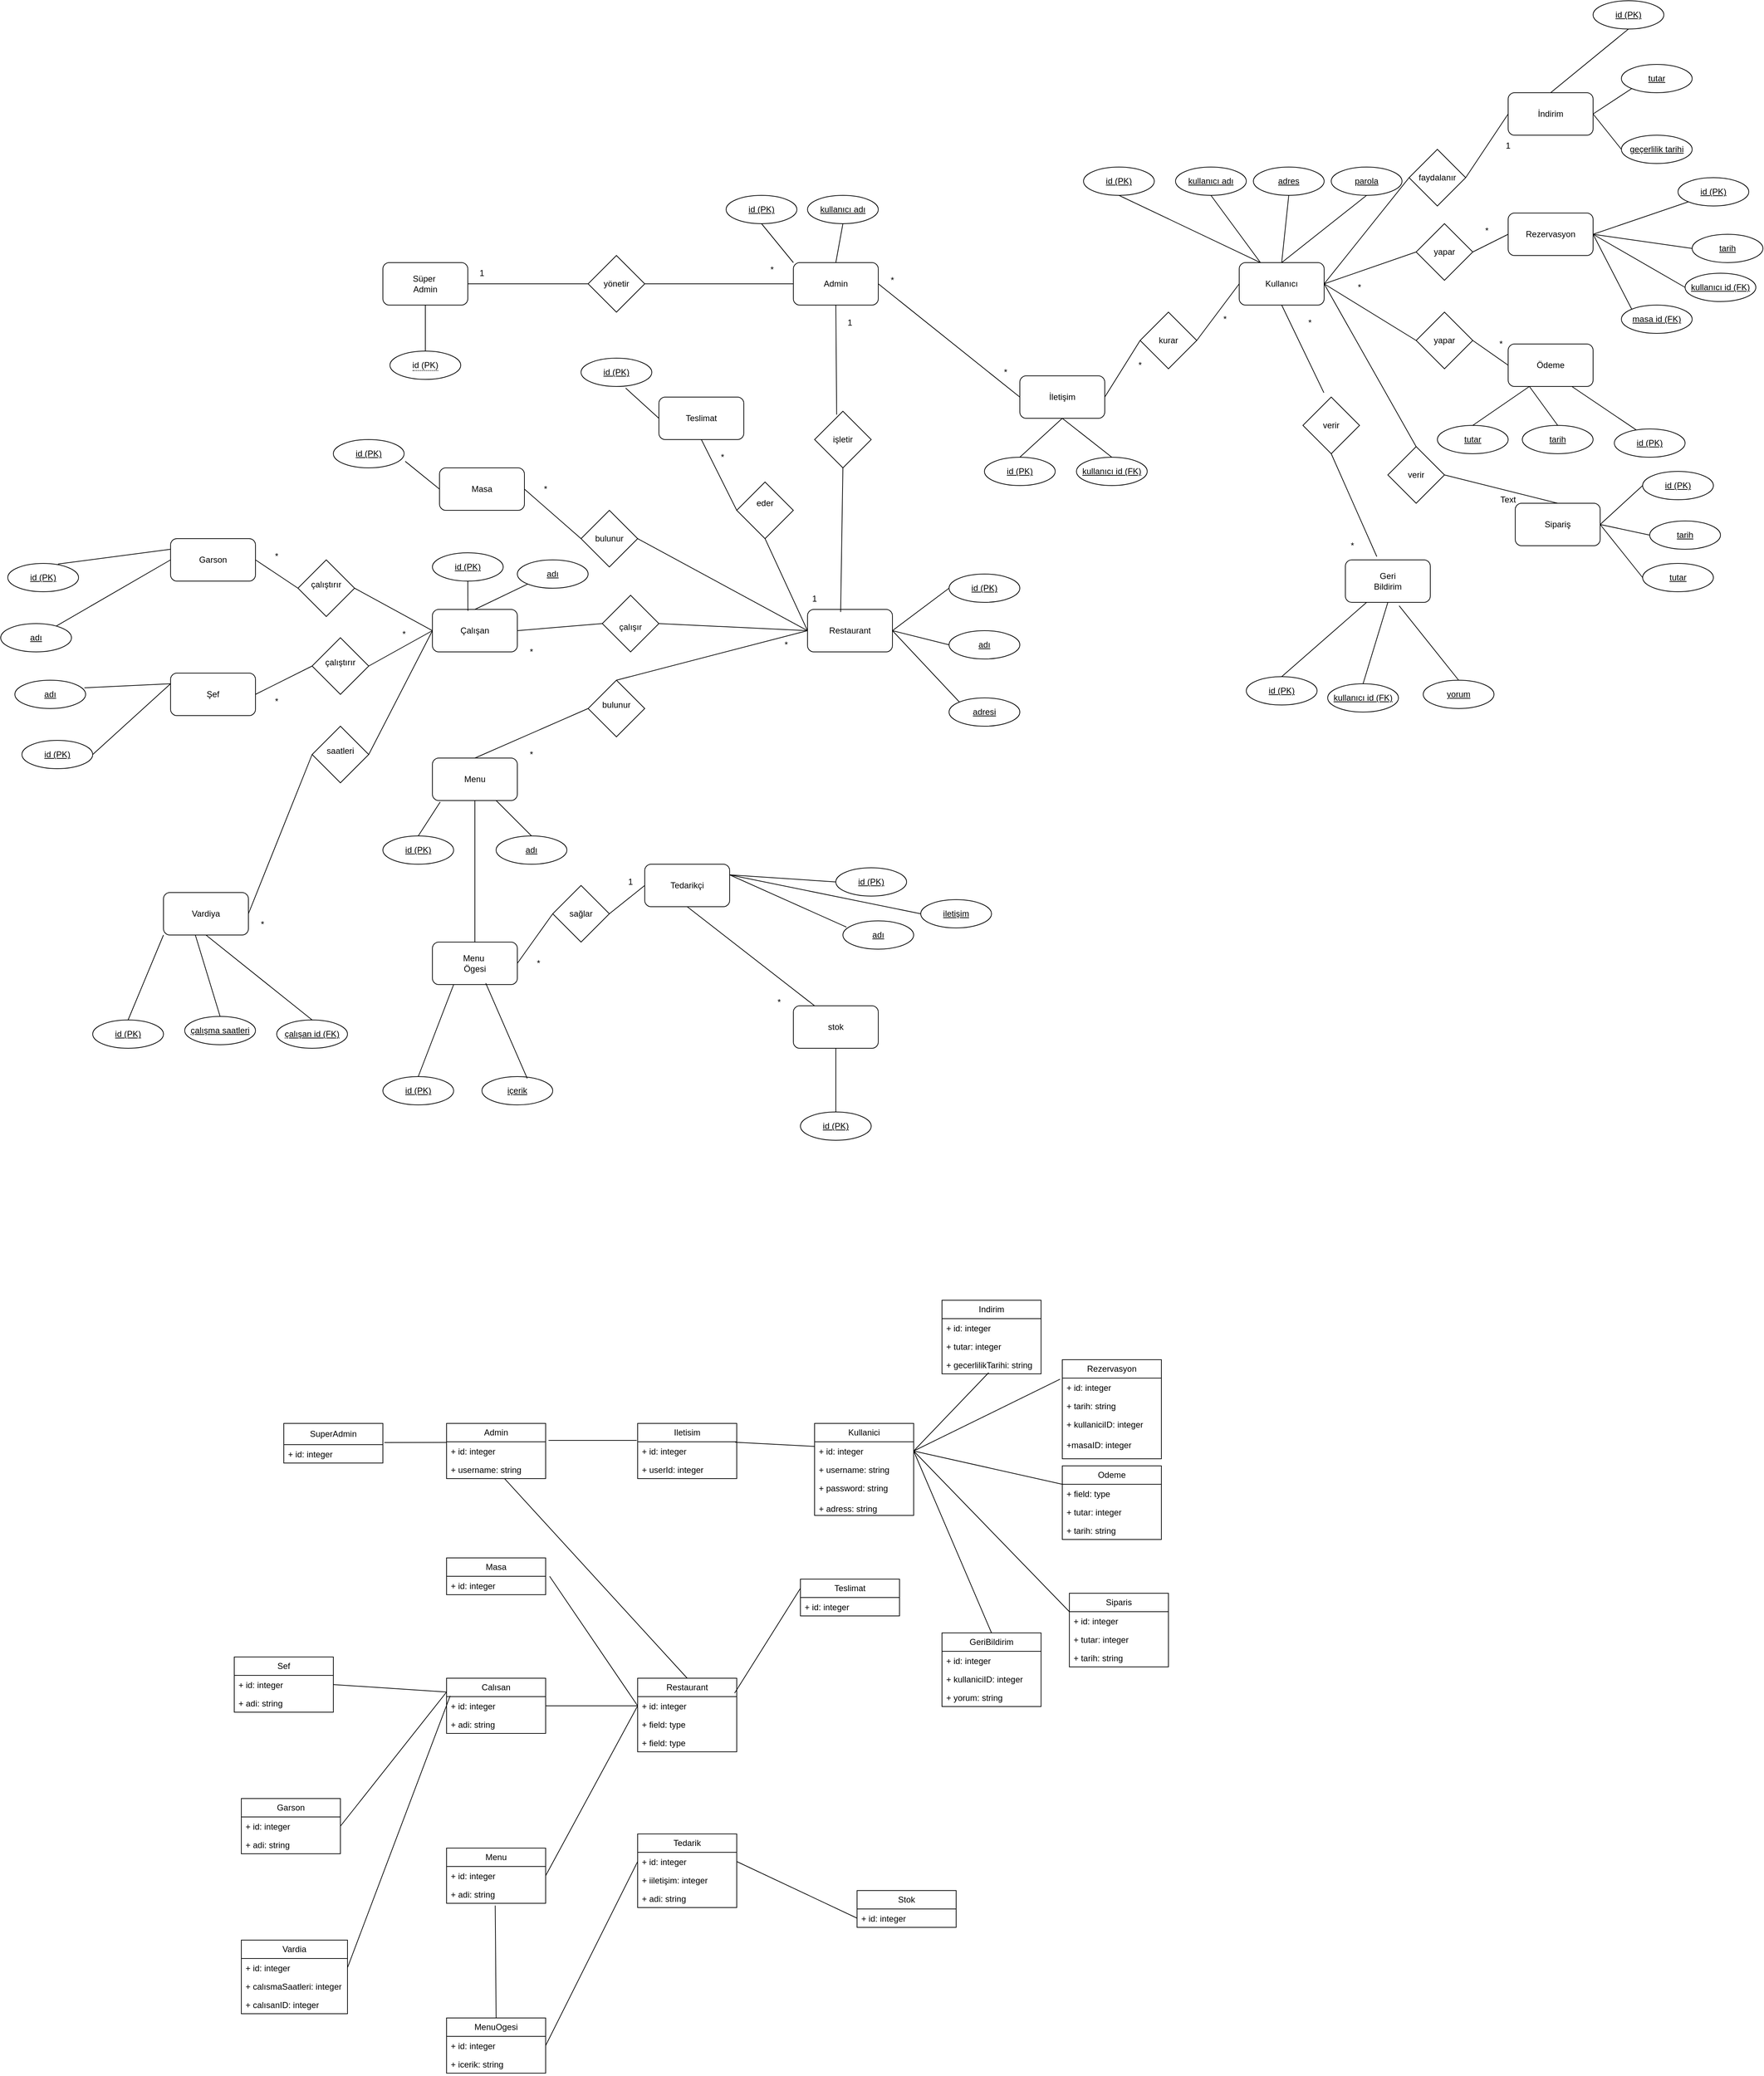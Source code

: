<mxfile version="24.7.17">
  <diagram id="R2lEEEUBdFMjLlhIrx00" name="Page-1">
    <mxGraphModel dx="4350" dy="2840" grid="1" gridSize="10" guides="1" tooltips="1" connect="1" arrows="1" fold="1" page="1" pageScale="1" pageWidth="850" pageHeight="1100" math="0" shadow="0" extFonts="Permanent Marker^https://fonts.googleapis.com/css?family=Permanent+Marker">
      <root>
        <mxCell id="0" />
        <mxCell id="1" parent="0" />
        <mxCell id="rj0RwfOlwYhKOknB0tcM-1" value="" style="rounded=1;whiteSpace=wrap;html=1;" parent="1" vertex="1">
          <mxGeometry x="-160" y="160" width="120" height="60" as="geometry" />
        </mxCell>
        <mxCell id="rj0RwfOlwYhKOknB0tcM-5" value="" style="endArrow=none;html=1;rounded=0;exitX=1;exitY=0.5;exitDx=0;exitDy=0;entryX=0;entryY=0.5;entryDx=0;entryDy=0;" parent="1" source="rj0RwfOlwYhKOknB0tcM-89" target="rj0RwfOlwYhKOknB0tcM-22" edge="1">
          <mxGeometry width="50" height="50" relative="1" as="geometry">
            <mxPoint x="520" y="340" as="sourcePoint" />
            <mxPoint x="-100" y="680" as="targetPoint" />
          </mxGeometry>
        </mxCell>
        <mxCell id="rj0RwfOlwYhKOknB0tcM-6" value="" style="endArrow=none;html=1;rounded=0;exitX=1;exitY=0.5;exitDx=0;exitDy=0;entryX=0;entryY=0.5;entryDx=0;entryDy=0;" parent="1" source="rj0RwfOlwYhKOknB0tcM-97" target="rj0RwfOlwYhKOknB0tcM-22" edge="1">
          <mxGeometry width="50" height="50" relative="1" as="geometry">
            <mxPoint x="520" y="340" as="sourcePoint" />
            <mxPoint x="570" y="290" as="targetPoint" />
          </mxGeometry>
        </mxCell>
        <mxCell id="rj0RwfOlwYhKOknB0tcM-7" value="" style="endArrow=none;html=1;rounded=0;exitX=0.39;exitY=0.06;exitDx=0;exitDy=0;entryX=0.5;entryY=1;entryDx=0;entryDy=0;exitPerimeter=0;" parent="1" source="rj0RwfOlwYhKOknB0tcM-107" target="rj0RwfOlwYhKOknB0tcM-15" edge="1">
          <mxGeometry width="50" height="50" relative="1" as="geometry">
            <mxPoint x="520" y="340" as="sourcePoint" />
            <mxPoint x="570" y="290" as="targetPoint" />
          </mxGeometry>
        </mxCell>
        <mxCell id="rj0RwfOlwYhKOknB0tcM-8" value="" style="endArrow=none;html=1;rounded=0;exitX=1;exitY=0.5;exitDx=0;exitDy=0;entryX=0;entryY=0.5;entryDx=0;entryDy=0;" parent="1" source="rj0RwfOlwYhKOknB0tcM-91" target="rj0RwfOlwYhKOknB0tcM-38" edge="1">
          <mxGeometry width="50" height="50" relative="1" as="geometry">
            <mxPoint x="250" y="1180" as="sourcePoint" />
            <mxPoint x="570" y="290" as="targetPoint" />
          </mxGeometry>
        </mxCell>
        <mxCell id="rj0RwfOlwYhKOknB0tcM-9" value="" style="endArrow=none;html=1;rounded=0;exitX=0.5;exitY=1;exitDx=0;exitDy=0;entryX=0.5;entryY=0;entryDx=0;entryDy=0;" parent="1" source="rj0RwfOlwYhKOknB0tcM-16" target="rj0RwfOlwYhKOknB0tcM-39" edge="1">
          <mxGeometry width="50" height="50" relative="1" as="geometry">
            <mxPoint x="520" y="340" as="sourcePoint" />
            <mxPoint x="570" y="290" as="targetPoint" />
          </mxGeometry>
        </mxCell>
        <mxCell id="rj0RwfOlwYhKOknB0tcM-10" value="" style="endArrow=none;html=1;rounded=0;exitX=1;exitY=0.5;exitDx=0;exitDy=0;entryX=0;entryY=0.5;entryDx=0;entryDy=0;" parent="1" source="rj0RwfOlwYhKOknB0tcM-73" target="rj0RwfOlwYhKOknB0tcM-20" edge="1">
          <mxGeometry width="50" height="50" relative="1" as="geometry">
            <mxPoint x="520" y="340" as="sourcePoint" />
            <mxPoint x="570" y="290" as="targetPoint" />
          </mxGeometry>
        </mxCell>
        <mxCell id="rj0RwfOlwYhKOknB0tcM-11" value="" style="endArrow=none;html=1;rounded=0;entryX=1;entryY=0.5;entryDx=0;entryDy=0;exitX=0;exitY=0.5;exitDx=0;exitDy=0;" parent="1" source="rj0RwfOlwYhKOknB0tcM-71" target="rj0RwfOlwYhKOknB0tcM-28" edge="1">
          <mxGeometry width="50" height="50" relative="1" as="geometry">
            <mxPoint x="520" y="340" as="sourcePoint" />
            <mxPoint x="570" y="290" as="targetPoint" />
          </mxGeometry>
        </mxCell>
        <mxCell id="rj0RwfOlwYhKOknB0tcM-12" value="" style="endArrow=none;html=1;rounded=0;exitX=0;exitY=0.5;exitDx=0;exitDy=0;entryX=0.5;entryY=0;entryDx=0;entryDy=0;" parent="1" source="rj0RwfOlwYhKOknB0tcM-92" target="rj0RwfOlwYhKOknB0tcM-16" edge="1">
          <mxGeometry width="50" height="50" relative="1" as="geometry">
            <mxPoint x="520" y="340" as="sourcePoint" />
            <mxPoint x="570" y="290" as="targetPoint" />
          </mxGeometry>
        </mxCell>
        <mxCell id="rj0RwfOlwYhKOknB0tcM-13" value="" style="endArrow=none;html=1;rounded=0;exitX=0;exitY=0.5;exitDx=0;exitDy=0;entryX=0.5;entryY=1;entryDx=0;entryDy=0;" parent="1" source="rj0RwfOlwYhKOknB0tcM-72" target="rj0RwfOlwYhKOknB0tcM-26" edge="1">
          <mxGeometry width="50" height="50" relative="1" as="geometry">
            <mxPoint x="520" y="340" as="sourcePoint" />
            <mxPoint x="570" y="290" as="targetPoint" />
          </mxGeometry>
        </mxCell>
        <mxCell id="rj0RwfOlwYhKOknB0tcM-14" value="" style="endArrow=none;html=1;rounded=0;exitX=1;exitY=0.5;exitDx=0;exitDy=0;" parent="1" source="rj0RwfOlwYhKOknB0tcM-69" target="rj0RwfOlwYhKOknB0tcM-15" edge="1">
          <mxGeometry width="50" height="50" relative="1" as="geometry">
            <mxPoint x="320" y="220" as="sourcePoint" />
            <mxPoint x="340" y="190" as="targetPoint" />
          </mxGeometry>
        </mxCell>
        <mxCell id="rj0RwfOlwYhKOknB0tcM-15" value="" style="rounded=1;whiteSpace=wrap;html=1;" parent="1" vertex="1">
          <mxGeometry x="420" y="160" width="120" height="60" as="geometry" />
        </mxCell>
        <mxCell id="rj0RwfOlwYhKOknB0tcM-16" value="" style="rounded=1;whiteSpace=wrap;html=1;" parent="1" vertex="1">
          <mxGeometry x="-90" y="860" width="120" height="60" as="geometry" />
        </mxCell>
        <mxCell id="rj0RwfOlwYhKOknB0tcM-17" value="" style="rounded=1;whiteSpace=wrap;html=1;" parent="1" vertex="1">
          <mxGeometry x="420" y="1210" width="120" height="60" as="geometry" />
        </mxCell>
        <mxCell id="rj0RwfOlwYhKOknB0tcM-18" value="" style="rounded=1;whiteSpace=wrap;html=1;" parent="1" vertex="1">
          <mxGeometry x="1430" y="275" width="120" height="60" as="geometry" />
        </mxCell>
        <mxCell id="rj0RwfOlwYhKOknB0tcM-19" value="" style="rounded=1;whiteSpace=wrap;html=1;" parent="1" vertex="1">
          <mxGeometry x="740" y="320" width="120" height="60" as="geometry" />
        </mxCell>
        <mxCell id="rj0RwfOlwYhKOknB0tcM-20" value="" style="rounded=1;whiteSpace=wrap;html=1;" parent="1" vertex="1">
          <mxGeometry x="440" y="650" width="120" height="60" as="geometry" />
        </mxCell>
        <mxCell id="rj0RwfOlwYhKOknB0tcM-21" value="" style="rounded=1;whiteSpace=wrap;html=1;" parent="1" vertex="1">
          <mxGeometry x="1430" y="90" width="120" height="60" as="geometry" />
        </mxCell>
        <mxCell id="rj0RwfOlwYhKOknB0tcM-22" value="" style="rounded=1;whiteSpace=wrap;html=1;" parent="1" vertex="1">
          <mxGeometry x="-90" y="650" width="120" height="60" as="geometry" />
        </mxCell>
        <mxCell id="rj0RwfOlwYhKOknB0tcM-23" value="" style="rounded=1;whiteSpace=wrap;html=1;" parent="1" vertex="1">
          <mxGeometry x="1050" y="160" width="120" height="60" as="geometry" />
        </mxCell>
        <mxCell id="rj0RwfOlwYhKOknB0tcM-24" value="" style="rounded=1;whiteSpace=wrap;html=1;" parent="1" vertex="1">
          <mxGeometry x="1430" y="-80" width="120" height="60" as="geometry" />
        </mxCell>
        <mxCell id="rj0RwfOlwYhKOknB0tcM-25" value="" style="rounded=1;whiteSpace=wrap;html=1;" parent="1" vertex="1">
          <mxGeometry x="1440" y="500" width="120" height="60" as="geometry" />
        </mxCell>
        <mxCell id="rj0RwfOlwYhKOknB0tcM-26" value="" style="rounded=1;whiteSpace=wrap;html=1;" parent="1" vertex="1">
          <mxGeometry x="230" y="350" width="120" height="60" as="geometry" />
        </mxCell>
        <mxCell id="rj0RwfOlwYhKOknB0tcM-27" value="" style="rounded=1;whiteSpace=wrap;html=1;" parent="1" vertex="1">
          <mxGeometry x="1200" y="580" width="120" height="60" as="geometry" />
        </mxCell>
        <mxCell id="rj0RwfOlwYhKOknB0tcM-28" value="" style="rounded=1;whiteSpace=wrap;html=1;" parent="1" vertex="1">
          <mxGeometry x="-80" y="450" width="120" height="60" as="geometry" />
        </mxCell>
        <mxCell id="rj0RwfOlwYhKOknB0tcM-29" value="" style="endArrow=none;html=1;rounded=0;entryX=1;entryY=0.5;entryDx=0;entryDy=0;exitX=0;exitY=0.5;exitDx=0;exitDy=0;" parent="1" source="rj0RwfOlwYhKOknB0tcM-78" target="rj0RwfOlwYhKOknB0tcM-23" edge="1">
          <mxGeometry width="50" height="50" relative="1" as="geometry">
            <mxPoint x="410" y="330" as="sourcePoint" />
            <mxPoint x="460" y="280" as="targetPoint" />
          </mxGeometry>
        </mxCell>
        <mxCell id="rj0RwfOlwYhKOknB0tcM-30" value="" style="endArrow=none;html=1;rounded=0;entryX=1;entryY=0.5;entryDx=0;entryDy=0;exitX=0;exitY=0.5;exitDx=0;exitDy=0;" parent="1" source="rj0RwfOlwYhKOknB0tcM-77" target="rj0RwfOlwYhKOknB0tcM-23" edge="1">
          <mxGeometry width="50" height="50" relative="1" as="geometry">
            <mxPoint x="410" y="330" as="sourcePoint" />
            <mxPoint x="460" y="280" as="targetPoint" />
          </mxGeometry>
        </mxCell>
        <mxCell id="rj0RwfOlwYhKOknB0tcM-31" value="" style="endArrow=none;html=1;rounded=0;entryX=1;entryY=0.5;entryDx=0;entryDy=0;exitX=0;exitY=0.5;exitDx=0;exitDy=0;" parent="1" source="rj0RwfOlwYhKOknB0tcM-79" target="rj0RwfOlwYhKOknB0tcM-19" edge="1">
          <mxGeometry width="50" height="50" relative="1" as="geometry">
            <mxPoint x="410" y="330" as="sourcePoint" />
            <mxPoint x="460" y="280" as="targetPoint" />
          </mxGeometry>
        </mxCell>
        <mxCell id="rj0RwfOlwYhKOknB0tcM-32" value="" style="endArrow=none;html=1;rounded=0;exitX=1;exitY=0.5;exitDx=0;exitDy=0;entryX=0;entryY=0.5;entryDx=0;entryDy=0;" parent="1" source="rj0RwfOlwYhKOknB0tcM-15" target="rj0RwfOlwYhKOknB0tcM-19" edge="1">
          <mxGeometry width="50" height="50" relative="1" as="geometry">
            <mxPoint x="410" y="330" as="sourcePoint" />
            <mxPoint x="460" y="280" as="targetPoint" />
          </mxGeometry>
        </mxCell>
        <mxCell id="rj0RwfOlwYhKOknB0tcM-34" value="" style="endArrow=none;html=1;rounded=0;entryX=0.5;entryY=1;entryDx=0;entryDy=0;exitX=0.25;exitY=0;exitDx=0;exitDy=0;" parent="1" source="rj0RwfOlwYhKOknB0tcM-17" target="rj0RwfOlwYhKOknB0tcM-38" edge="1">
          <mxGeometry width="50" height="50" relative="1" as="geometry">
            <mxPoint x="1460" y="1265" as="sourcePoint" />
            <mxPoint x="1310" y="1080" as="targetPoint" />
          </mxGeometry>
        </mxCell>
        <mxCell id="rj0RwfOlwYhKOknB0tcM-35" value="" style="endArrow=none;html=1;rounded=0;entryX=0.5;entryY=1;entryDx=0;entryDy=0;exitX=0.37;exitY=-0.077;exitDx=0;exitDy=0;exitPerimeter=0;" parent="1" source="rj0RwfOlwYhKOknB0tcM-74" target="rj0RwfOlwYhKOknB0tcM-23" edge="1">
          <mxGeometry width="50" height="50" relative="1" as="geometry">
            <mxPoint x="880" y="330" as="sourcePoint" />
            <mxPoint x="930" y="280" as="targetPoint" />
          </mxGeometry>
        </mxCell>
        <mxCell id="rj0RwfOlwYhKOknB0tcM-36" value="" style="endArrow=none;html=1;rounded=0;entryX=1;entryY=0.5;entryDx=0;entryDy=0;exitX=0.5;exitY=0;exitDx=0;exitDy=0;" parent="1" source="rj0RwfOlwYhKOknB0tcM-75" target="rj0RwfOlwYhKOknB0tcM-23" edge="1">
          <mxGeometry width="50" height="50" relative="1" as="geometry">
            <mxPoint x="880" y="330" as="sourcePoint" />
            <mxPoint x="930" y="280" as="targetPoint" />
          </mxGeometry>
        </mxCell>
        <mxCell id="rj0RwfOlwYhKOknB0tcM-37" value="" style="endArrow=none;html=1;rounded=0;entryX=1;entryY=0.5;entryDx=0;entryDy=0;exitX=0;exitY=0.5;exitDx=0;exitDy=0;" parent="1" source="rj0RwfOlwYhKOknB0tcM-76" target="rj0RwfOlwYhKOknB0tcM-23" edge="1">
          <mxGeometry width="50" height="50" relative="1" as="geometry">
            <mxPoint x="880" y="330" as="sourcePoint" />
            <mxPoint x="930" y="280" as="targetPoint" />
          </mxGeometry>
        </mxCell>
        <mxCell id="rj0RwfOlwYhKOknB0tcM-38" value="" style="rounded=1;whiteSpace=wrap;html=1;" parent="1" vertex="1">
          <mxGeometry x="210" y="1010" width="120" height="60" as="geometry" />
        </mxCell>
        <mxCell id="rj0RwfOlwYhKOknB0tcM-39" value="" style="rounded=1;whiteSpace=wrap;html=1;" parent="1" vertex="1">
          <mxGeometry x="-90" y="1120" width="120" height="60" as="geometry" />
        </mxCell>
        <mxCell id="rj0RwfOlwYhKOknB0tcM-40" value="" style="rounded=1;whiteSpace=wrap;html=1;" parent="1" vertex="1">
          <mxGeometry x="-460" y="740" width="120" height="60" as="geometry" />
        </mxCell>
        <mxCell id="rj0RwfOlwYhKOknB0tcM-41" value="" style="rounded=1;whiteSpace=wrap;html=1;" parent="1" vertex="1">
          <mxGeometry x="-460" y="550" width="120" height="60" as="geometry" />
        </mxCell>
        <mxCell id="rj0RwfOlwYhKOknB0tcM-42" value="" style="rounded=1;whiteSpace=wrap;html=1;" parent="1" vertex="1">
          <mxGeometry x="-470" y="1050" width="120" height="60" as="geometry" />
        </mxCell>
        <mxCell id="rj0RwfOlwYhKOknB0tcM-43" value="" style="endArrow=none;html=1;rounded=0;entryX=0;entryY=0.5;entryDx=0;entryDy=0;exitX=1;exitY=0.5;exitDx=0;exitDy=0;" parent="1" source="rj0RwfOlwYhKOknB0tcM-90" target="rj0RwfOlwYhKOknB0tcM-22" edge="1">
          <mxGeometry width="50" height="50" relative="1" as="geometry">
            <mxPoint x="370" y="840" as="sourcePoint" />
            <mxPoint x="420" y="790" as="targetPoint" />
          </mxGeometry>
        </mxCell>
        <mxCell id="rj0RwfOlwYhKOknB0tcM-49" value="Vardiya" style="text;html=1;align=center;verticalAlign=middle;whiteSpace=wrap;rounded=0;" parent="1" vertex="1">
          <mxGeometry x="-440" y="1065" width="60" height="30" as="geometry" />
        </mxCell>
        <mxCell id="rj0RwfOlwYhKOknB0tcM-50" value="Menu&amp;nbsp;&lt;br&gt;Ögesi" style="text;html=1;align=center;verticalAlign=middle;whiteSpace=wrap;rounded=0;" parent="1" vertex="1">
          <mxGeometry x="-60" y="1135" width="60" height="30" as="geometry" />
        </mxCell>
        <mxCell id="rj0RwfOlwYhKOknB0tcM-51" value="Tedarikçi" style="text;html=1;align=center;verticalAlign=middle;whiteSpace=wrap;rounded=0;" parent="1" vertex="1">
          <mxGeometry x="240" y="1025" width="60" height="30" as="geometry" />
        </mxCell>
        <mxCell id="rj0RwfOlwYhKOknB0tcM-52" value="Menu" style="text;html=1;align=center;verticalAlign=middle;whiteSpace=wrap;rounded=0;" parent="1" vertex="1">
          <mxGeometry x="-60" y="875" width="60" height="30" as="geometry" />
        </mxCell>
        <mxCell id="rj0RwfOlwYhKOknB0tcM-53" value="Çalışan" style="text;html=1;align=center;verticalAlign=middle;whiteSpace=wrap;rounded=0;" parent="1" vertex="1">
          <mxGeometry x="-60" y="665" width="60" height="30" as="geometry" />
        </mxCell>
        <mxCell id="rj0RwfOlwYhKOknB0tcM-54" value="Şef" style="text;html=1;align=center;verticalAlign=middle;whiteSpace=wrap;rounded=0;" parent="1" vertex="1">
          <mxGeometry x="-430" y="755" width="60" height="30" as="geometry" />
        </mxCell>
        <mxCell id="rj0RwfOlwYhKOknB0tcM-55" value="Garson" style="text;html=1;align=center;verticalAlign=middle;whiteSpace=wrap;rounded=0;" parent="1" vertex="1">
          <mxGeometry x="-430" y="565" width="60" height="30" as="geometry" />
        </mxCell>
        <mxCell id="rj0RwfOlwYhKOknB0tcM-56" value="Masa" style="text;html=1;align=center;verticalAlign=middle;whiteSpace=wrap;rounded=0;" parent="1" vertex="1">
          <mxGeometry x="-50" y="465" width="60" height="30" as="geometry" />
        </mxCell>
        <mxCell id="rj0RwfOlwYhKOknB0tcM-57" value="Teslimat" style="text;html=1;align=center;verticalAlign=middle;whiteSpace=wrap;rounded=0;" parent="1" vertex="1">
          <mxGeometry x="260" y="365" width="60" height="30" as="geometry" />
        </mxCell>
        <mxCell id="rj0RwfOlwYhKOknB0tcM-58" value="stok" style="text;html=1;align=center;verticalAlign=middle;whiteSpace=wrap;rounded=0;" parent="1" vertex="1">
          <mxGeometry x="450" y="1225" width="60" height="30" as="geometry" />
        </mxCell>
        <mxCell id="rj0RwfOlwYhKOknB0tcM-59" value="Restaurant" style="text;html=1;align=center;verticalAlign=middle;whiteSpace=wrap;rounded=0;" parent="1" vertex="1">
          <mxGeometry x="470" y="665" width="60" height="30" as="geometry" />
        </mxCell>
        <mxCell id="rj0RwfOlwYhKOknB0tcM-60" value="İndirim" style="text;html=1;align=center;verticalAlign=middle;whiteSpace=wrap;rounded=0;" parent="1" vertex="1">
          <mxGeometry x="1460" y="-65" width="60" height="30" as="geometry" />
        </mxCell>
        <mxCell id="rj0RwfOlwYhKOknB0tcM-61" value="Geri Bildirim" style="text;html=1;align=center;verticalAlign=middle;whiteSpace=wrap;rounded=0;" parent="1" vertex="1">
          <mxGeometry x="1230" y="595" width="60" height="30" as="geometry" />
        </mxCell>
        <mxCell id="rj0RwfOlwYhKOknB0tcM-62" value="Sipariş" style="text;html=1;align=center;verticalAlign=middle;whiteSpace=wrap;rounded=0;" parent="1" vertex="1">
          <mxGeometry x="1470" y="515" width="60" height="30" as="geometry" />
        </mxCell>
        <mxCell id="rj0RwfOlwYhKOknB0tcM-63" value="Ödeme" style="text;html=1;align=center;verticalAlign=middle;whiteSpace=wrap;rounded=0;" parent="1" vertex="1">
          <mxGeometry x="1460" y="290" width="60" height="30" as="geometry" />
        </mxCell>
        <mxCell id="rj0RwfOlwYhKOknB0tcM-64" value="Rezervasyon" style="text;html=1;align=center;verticalAlign=middle;whiteSpace=wrap;rounded=0;" parent="1" vertex="1">
          <mxGeometry x="1460" y="105" width="60" height="30" as="geometry" />
        </mxCell>
        <mxCell id="rj0RwfOlwYhKOknB0tcM-65" value="Kullanıcı" style="text;html=1;align=center;verticalAlign=middle;whiteSpace=wrap;rounded=0;" parent="1" vertex="1">
          <mxGeometry x="1080" y="175" width="60" height="30" as="geometry" />
        </mxCell>
        <mxCell id="rj0RwfOlwYhKOknB0tcM-66" value="İletişim" style="text;html=1;align=center;verticalAlign=middle;whiteSpace=wrap;rounded=0;" parent="1" vertex="1">
          <mxGeometry x="770" y="335" width="60" height="30" as="geometry" />
        </mxCell>
        <mxCell id="rj0RwfOlwYhKOknB0tcM-67" value="Admin" style="text;html=1;align=center;verticalAlign=middle;whiteSpace=wrap;rounded=0;" parent="1" vertex="1">
          <mxGeometry x="450" y="175" width="60" height="30" as="geometry" />
        </mxCell>
        <mxCell id="rj0RwfOlwYhKOknB0tcM-68" value="Süper&amp;nbsp;&lt;br&gt;Admin" style="text;html=1;align=center;verticalAlign=middle;whiteSpace=wrap;rounded=0;" parent="1" vertex="1">
          <mxGeometry x="-130" y="175" width="60" height="30" as="geometry" />
        </mxCell>
        <mxCell id="rj0RwfOlwYhKOknB0tcM-70" value="" style="endArrow=none;html=1;rounded=0;exitX=1;exitY=0.5;exitDx=0;exitDy=0;" parent="1" source="rj0RwfOlwYhKOknB0tcM-1" target="rj0RwfOlwYhKOknB0tcM-69" edge="1">
          <mxGeometry width="50" height="50" relative="1" as="geometry">
            <mxPoint x="-40" y="190" as="sourcePoint" />
            <mxPoint x="420" y="190" as="targetPoint" />
          </mxGeometry>
        </mxCell>
        <mxCell id="rj0RwfOlwYhKOknB0tcM-69" value="" style="rhombus;whiteSpace=wrap;html=1;" parent="1" vertex="1">
          <mxGeometry x="130" y="150" width="80" height="80" as="geometry" />
        </mxCell>
        <mxCell id="rj0RwfOlwYhKOknB0tcM-80" value="" style="endArrow=none;html=1;rounded=0;entryX=1;entryY=0.5;entryDx=0;entryDy=0;exitX=0;exitY=0.5;exitDx=0;exitDy=0;" parent="1" source="rj0RwfOlwYhKOknB0tcM-23" target="rj0RwfOlwYhKOknB0tcM-79" edge="1">
          <mxGeometry width="50" height="50" relative="1" as="geometry">
            <mxPoint x="1050" y="190" as="sourcePoint" />
            <mxPoint x="860" y="350" as="targetPoint" />
          </mxGeometry>
        </mxCell>
        <mxCell id="rj0RwfOlwYhKOknB0tcM-79" value="kurar" style="rhombus;whiteSpace=wrap;html=1;" parent="1" vertex="1">
          <mxGeometry x="910" y="230" width="80" height="80" as="geometry" />
        </mxCell>
        <mxCell id="rj0RwfOlwYhKOknB0tcM-81" value="" style="endArrow=none;html=1;rounded=0;entryX=1;entryY=0.5;entryDx=0;entryDy=0;exitX=0;exitY=0.5;exitDx=0;exitDy=0;" parent="1" source="rj0RwfOlwYhKOknB0tcM-24" target="rj0RwfOlwYhKOknB0tcM-78" edge="1">
          <mxGeometry width="50" height="50" relative="1" as="geometry">
            <mxPoint x="1430" y="-50" as="sourcePoint" />
            <mxPoint x="1170" y="190" as="targetPoint" />
          </mxGeometry>
        </mxCell>
        <mxCell id="rj0RwfOlwYhKOknB0tcM-78" value="faydalanır" style="rhombus;whiteSpace=wrap;html=1;" parent="1" vertex="1">
          <mxGeometry x="1290" width="80" height="80" as="geometry" />
        </mxCell>
        <mxCell id="rj0RwfOlwYhKOknB0tcM-82" value="" style="endArrow=none;html=1;rounded=0;entryX=1;entryY=0.5;entryDx=0;entryDy=0;exitX=0;exitY=0.5;exitDx=0;exitDy=0;" parent="1" source="rj0RwfOlwYhKOknB0tcM-21" target="rj0RwfOlwYhKOknB0tcM-77" edge="1">
          <mxGeometry width="50" height="50" relative="1" as="geometry">
            <mxPoint x="1430" y="120" as="sourcePoint" />
            <mxPoint x="1170" y="190" as="targetPoint" />
          </mxGeometry>
        </mxCell>
        <mxCell id="rj0RwfOlwYhKOknB0tcM-77" value="yapar" style="rhombus;whiteSpace=wrap;html=1;" parent="1" vertex="1">
          <mxGeometry x="1300" y="105" width="80" height="80" as="geometry" />
        </mxCell>
        <mxCell id="rj0RwfOlwYhKOknB0tcM-83" value="" style="endArrow=none;html=1;rounded=0;entryX=1;entryY=0.5;entryDx=0;entryDy=0;exitX=0;exitY=0.5;exitDx=0;exitDy=0;" parent="1" source="rj0RwfOlwYhKOknB0tcM-18" target="rj0RwfOlwYhKOknB0tcM-76" edge="1">
          <mxGeometry width="50" height="50" relative="1" as="geometry">
            <mxPoint x="1430" y="305" as="sourcePoint" />
            <mxPoint x="1170" y="190" as="targetPoint" />
          </mxGeometry>
        </mxCell>
        <mxCell id="rj0RwfOlwYhKOknB0tcM-76" value="yapar" style="rhombus;whiteSpace=wrap;html=1;" parent="1" vertex="1">
          <mxGeometry x="1300" y="230" width="80" height="80" as="geometry" />
        </mxCell>
        <mxCell id="rj0RwfOlwYhKOknB0tcM-84" value="" style="endArrow=none;html=1;rounded=0;entryX=1;entryY=0.5;entryDx=0;entryDy=0;exitX=0.5;exitY=0;exitDx=0;exitDy=0;" parent="1" source="rj0RwfOlwYhKOknB0tcM-25" target="rj0RwfOlwYhKOknB0tcM-75" edge="1">
          <mxGeometry width="50" height="50" relative="1" as="geometry">
            <mxPoint x="1500" y="500" as="sourcePoint" />
            <mxPoint x="1170" y="190" as="targetPoint" />
          </mxGeometry>
        </mxCell>
        <mxCell id="rj0RwfOlwYhKOknB0tcM-75" value="verir" style="rhombus;whiteSpace=wrap;html=1;" parent="1" vertex="1">
          <mxGeometry x="1260" y="420" width="80" height="80" as="geometry" />
        </mxCell>
        <mxCell id="rj0RwfOlwYhKOknB0tcM-85" value="" style="endArrow=none;html=1;rounded=0;entryX=0.5;entryY=1;entryDx=0;entryDy=0;exitX=0.37;exitY=-0.077;exitDx=0;exitDy=0;exitPerimeter=0;" parent="1" source="rj0RwfOlwYhKOknB0tcM-27" target="rj0RwfOlwYhKOknB0tcM-74" edge="1">
          <mxGeometry width="50" height="50" relative="1" as="geometry">
            <mxPoint x="1244" y="575" as="sourcePoint" />
            <mxPoint x="1110" y="220" as="targetPoint" />
          </mxGeometry>
        </mxCell>
        <mxCell id="rj0RwfOlwYhKOknB0tcM-74" value="verir" style="rhombus;whiteSpace=wrap;html=1;" parent="1" vertex="1">
          <mxGeometry x="1140" y="350" width="80" height="80" as="geometry" />
        </mxCell>
        <mxCell id="rj0RwfOlwYhKOknB0tcM-86" value="" style="endArrow=none;html=1;rounded=0;exitX=1;exitY=0.5;exitDx=0;exitDy=0;entryX=0;entryY=0.5;entryDx=0;entryDy=0;" parent="1" source="rj0RwfOlwYhKOknB0tcM-22" target="rj0RwfOlwYhKOknB0tcM-73" edge="1">
          <mxGeometry width="50" height="50" relative="1" as="geometry">
            <mxPoint x="30" y="680" as="sourcePoint" />
            <mxPoint x="440" y="680" as="targetPoint" />
          </mxGeometry>
        </mxCell>
        <mxCell id="rj0RwfOlwYhKOknB0tcM-73" value="" style="rhombus;whiteSpace=wrap;html=1;" parent="1" vertex="1">
          <mxGeometry x="150" y="630" width="80" height="80" as="geometry" />
        </mxCell>
        <mxCell id="rj0RwfOlwYhKOknB0tcM-87" value="" style="endArrow=none;html=1;rounded=0;exitX=0;exitY=0.5;exitDx=0;exitDy=0;entryX=0.5;entryY=1;entryDx=0;entryDy=0;" parent="1" source="rj0RwfOlwYhKOknB0tcM-20" target="rj0RwfOlwYhKOknB0tcM-72" edge="1">
          <mxGeometry width="50" height="50" relative="1" as="geometry">
            <mxPoint x="440" y="680" as="sourcePoint" />
            <mxPoint x="290" y="410" as="targetPoint" />
          </mxGeometry>
        </mxCell>
        <mxCell id="rj0RwfOlwYhKOknB0tcM-72" value="" style="rhombus;whiteSpace=wrap;html=1;" parent="1" vertex="1">
          <mxGeometry x="340" y="470" width="80" height="80" as="geometry" />
        </mxCell>
        <mxCell id="rj0RwfOlwYhKOknB0tcM-88" value="" style="endArrow=none;html=1;rounded=0;entryX=1;entryY=0.5;entryDx=0;entryDy=0;exitX=0;exitY=0.5;exitDx=0;exitDy=0;" parent="1" source="rj0RwfOlwYhKOknB0tcM-20" target="rj0RwfOlwYhKOknB0tcM-71" edge="1">
          <mxGeometry width="50" height="50" relative="1" as="geometry">
            <mxPoint x="440" y="680" as="sourcePoint" />
            <mxPoint x="40" y="480" as="targetPoint" />
          </mxGeometry>
        </mxCell>
        <mxCell id="rj0RwfOlwYhKOknB0tcM-71" value="" style="rhombus;whiteSpace=wrap;html=1;" parent="1" vertex="1">
          <mxGeometry x="120" y="510" width="80" height="80" as="geometry" />
        </mxCell>
        <mxCell id="rj0RwfOlwYhKOknB0tcM-93" value="" style="endArrow=none;html=1;rounded=0;exitX=0;exitY=0.5;exitDx=0;exitDy=0;entryX=0.5;entryY=0;entryDx=0;entryDy=0;" parent="1" source="rj0RwfOlwYhKOknB0tcM-20" target="rj0RwfOlwYhKOknB0tcM-92" edge="1">
          <mxGeometry width="50" height="50" relative="1" as="geometry">
            <mxPoint x="440" y="680" as="sourcePoint" />
            <mxPoint x="-30" y="860" as="targetPoint" />
          </mxGeometry>
        </mxCell>
        <mxCell id="rj0RwfOlwYhKOknB0tcM-92" value="" style="rhombus;whiteSpace=wrap;html=1;" parent="1" vertex="1">
          <mxGeometry x="130" y="750" width="80" height="80" as="geometry" />
        </mxCell>
        <mxCell id="rj0RwfOlwYhKOknB0tcM-94" value="" style="endArrow=none;html=1;rounded=0;exitX=1;exitY=0.5;exitDx=0;exitDy=0;entryX=0;entryY=0.5;entryDx=0;entryDy=0;" parent="1" source="rj0RwfOlwYhKOknB0tcM-39" target="rj0RwfOlwYhKOknB0tcM-91" edge="1">
          <mxGeometry width="50" height="50" relative="1" as="geometry">
            <mxPoint x="30" y="1150" as="sourcePoint" />
            <mxPoint x="210" y="1040" as="targetPoint" />
          </mxGeometry>
        </mxCell>
        <mxCell id="rj0RwfOlwYhKOknB0tcM-91" value="sağlar" style="rhombus;whiteSpace=wrap;html=1;" parent="1" vertex="1">
          <mxGeometry x="80" y="1040" width="80" height="80" as="geometry" />
        </mxCell>
        <mxCell id="rj0RwfOlwYhKOknB0tcM-95" value="" style="endArrow=none;html=1;rounded=0;entryX=0;entryY=0.5;entryDx=0;entryDy=0;exitX=1;exitY=0.5;exitDx=0;exitDy=0;" parent="1" source="rj0RwfOlwYhKOknB0tcM-42" target="rj0RwfOlwYhKOknB0tcM-90" edge="1">
          <mxGeometry width="50" height="50" relative="1" as="geometry">
            <mxPoint x="-350" y="1080" as="sourcePoint" />
            <mxPoint x="-90" y="680" as="targetPoint" />
          </mxGeometry>
        </mxCell>
        <mxCell id="rj0RwfOlwYhKOknB0tcM-90" value="" style="rhombus;whiteSpace=wrap;html=1;" parent="1" vertex="1">
          <mxGeometry x="-260" y="815" width="80" height="80" as="geometry" />
        </mxCell>
        <mxCell id="rj0RwfOlwYhKOknB0tcM-96" value="" style="endArrow=none;html=1;rounded=0;exitX=1;exitY=0.5;exitDx=0;exitDy=0;entryX=0;entryY=0.5;entryDx=0;entryDy=0;" parent="1" source="rj0RwfOlwYhKOknB0tcM-40" target="rj0RwfOlwYhKOknB0tcM-89" edge="1">
          <mxGeometry width="50" height="50" relative="1" as="geometry">
            <mxPoint x="-340" y="770" as="sourcePoint" />
            <mxPoint x="-90" y="680" as="targetPoint" />
          </mxGeometry>
        </mxCell>
        <mxCell id="rj0RwfOlwYhKOknB0tcM-89" value="" style="rhombus;whiteSpace=wrap;html=1;" parent="1" vertex="1">
          <mxGeometry x="-260" y="690" width="80" height="80" as="geometry" />
        </mxCell>
        <mxCell id="rj0RwfOlwYhKOknB0tcM-98" value="" style="endArrow=none;html=1;rounded=0;exitX=1;exitY=0.5;exitDx=0;exitDy=0;entryX=0;entryY=0.5;entryDx=0;entryDy=0;" parent="1" source="rj0RwfOlwYhKOknB0tcM-41" target="rj0RwfOlwYhKOknB0tcM-97" edge="1">
          <mxGeometry width="50" height="50" relative="1" as="geometry">
            <mxPoint x="-340" y="580" as="sourcePoint" />
            <mxPoint x="-90" y="680" as="targetPoint" />
          </mxGeometry>
        </mxCell>
        <mxCell id="rj0RwfOlwYhKOknB0tcM-97" value="" style="rhombus;whiteSpace=wrap;html=1;" parent="1" vertex="1">
          <mxGeometry x="-280" y="580" width="80" height="80" as="geometry" />
        </mxCell>
        <mxCell id="rj0RwfOlwYhKOknB0tcM-99" value="yönetir" style="text;html=1;align=center;verticalAlign=middle;whiteSpace=wrap;rounded=0;" parent="1" vertex="1">
          <mxGeometry x="140" y="175" width="60" height="30" as="geometry" />
        </mxCell>
        <mxCell id="rj0RwfOlwYhKOknB0tcM-100" value="eder" style="text;html=1;align=center;verticalAlign=middle;whiteSpace=wrap;rounded=0;" parent="1" vertex="1">
          <mxGeometry x="350" y="480" width="60" height="40" as="geometry" />
        </mxCell>
        <mxCell id="rj0RwfOlwYhKOknB0tcM-101" value="bulunur" style="text;html=1;align=center;verticalAlign=middle;whiteSpace=wrap;rounded=0;" parent="1" vertex="1">
          <mxGeometry x="130" y="535" width="60" height="30" as="geometry" />
        </mxCell>
        <mxCell id="rj0RwfOlwYhKOknB0tcM-102" value="çalışır" style="text;html=1;align=center;verticalAlign=middle;whiteSpace=wrap;rounded=0;" parent="1" vertex="1">
          <mxGeometry x="160" y="660" width="60" height="30" as="geometry" />
        </mxCell>
        <mxCell id="rj0RwfOlwYhKOknB0tcM-103" value="bulunur" style="text;html=1;align=center;verticalAlign=middle;whiteSpace=wrap;rounded=0;" parent="1" vertex="1">
          <mxGeometry x="140" y="770" width="60" height="30" as="geometry" />
        </mxCell>
        <mxCell id="rj0RwfOlwYhKOknB0tcM-104" value="çalıştırır" style="text;html=1;align=center;verticalAlign=middle;whiteSpace=wrap;rounded=0;" parent="1" vertex="1">
          <mxGeometry x="-270" y="600" width="60" height="30" as="geometry" />
        </mxCell>
        <mxCell id="rj0RwfOlwYhKOknB0tcM-105" value="çalıştırır" style="text;html=1;align=center;verticalAlign=middle;whiteSpace=wrap;rounded=0;" parent="1" vertex="1">
          <mxGeometry x="-250" y="710" width="60" height="30" as="geometry" />
        </mxCell>
        <mxCell id="rj0RwfOlwYhKOknB0tcM-106" value="saatleri" style="text;html=1;align=center;verticalAlign=middle;whiteSpace=wrap;rounded=0;" parent="1" vertex="1">
          <mxGeometry x="-250" y="835" width="60" height="30" as="geometry" />
        </mxCell>
        <mxCell id="rj0RwfOlwYhKOknB0tcM-108" value="" style="endArrow=none;html=1;rounded=0;exitX=0.39;exitY=0.06;exitDx=0;exitDy=0;entryX=0.5;entryY=1;entryDx=0;entryDy=0;exitPerimeter=0;" parent="1" source="rj0RwfOlwYhKOknB0tcM-20" target="rj0RwfOlwYhKOknB0tcM-107" edge="1">
          <mxGeometry width="50" height="50" relative="1" as="geometry">
            <mxPoint x="487" y="654" as="sourcePoint" />
            <mxPoint x="480" y="220" as="targetPoint" />
          </mxGeometry>
        </mxCell>
        <mxCell id="rj0RwfOlwYhKOknB0tcM-107" value="işletir" style="rhombus;whiteSpace=wrap;html=1;" parent="1" vertex="1">
          <mxGeometry x="450" y="370" width="80" height="80" as="geometry" />
        </mxCell>
        <mxCell id="rj0RwfOlwYhKOknB0tcM-149" value="&lt;span style=&quot;border-bottom: 1px dotted&quot;&gt;id (PK)&lt;/span&gt;" style="ellipse;whiteSpace=wrap;html=1;align=center;" parent="1" vertex="1">
          <mxGeometry x="-150" y="285" width="100" height="40" as="geometry" />
        </mxCell>
        <mxCell id="rj0RwfOlwYhKOknB0tcM-150" value="" style="endArrow=none;html=1;rounded=0;exitX=0.983;exitY=0.27;exitDx=0;exitDy=0;exitPerimeter=0;entryX=0;entryY=0.25;entryDx=0;entryDy=0;" parent="1" source="rj0RwfOlwYhKOknB0tcM-245" target="rj0RwfOlwYhKOknB0tcM-40" edge="1">
          <mxGeometry width="50" height="50" relative="1" as="geometry">
            <mxPoint x="290" y="290" as="sourcePoint" />
            <mxPoint x="340" y="240" as="targetPoint" />
          </mxGeometry>
        </mxCell>
        <mxCell id="rj0RwfOlwYhKOknB0tcM-151" value="" style="endArrow=none;html=1;rounded=0;entryX=0;entryY=0.5;entryDx=0;entryDy=0;" parent="1" source="rj0RwfOlwYhKOknB0tcM-246" target="rj0RwfOlwYhKOknB0tcM-41" edge="1">
          <mxGeometry width="50" height="50" relative="1" as="geometry">
            <mxPoint x="290" y="290" as="sourcePoint" />
            <mxPoint x="340" y="240" as="targetPoint" />
          </mxGeometry>
        </mxCell>
        <mxCell id="rj0RwfOlwYhKOknB0tcM-152" value="" style="endArrow=none;html=1;rounded=0;exitX=0.709;exitY=0.022;exitDx=0;exitDy=0;exitPerimeter=0;entryX=0;entryY=0.25;entryDx=0;entryDy=0;" parent="1" source="rj0RwfOlwYhKOknB0tcM-187" target="rj0RwfOlwYhKOknB0tcM-41" edge="1">
          <mxGeometry width="50" height="50" relative="1" as="geometry">
            <mxPoint x="290" y="290" as="sourcePoint" />
            <mxPoint x="340" y="240" as="targetPoint" />
          </mxGeometry>
        </mxCell>
        <mxCell id="rj0RwfOlwYhKOknB0tcM-153" value="" style="endArrow=none;html=1;rounded=0;exitX=0.5;exitY=0;exitDx=0;exitDy=0;entryX=0;entryY=1;entryDx=0;entryDy=0;" parent="1" source="rj0RwfOlwYhKOknB0tcM-22" target="rj0RwfOlwYhKOknB0tcM-258" edge="1">
          <mxGeometry width="50" height="50" relative="1" as="geometry">
            <mxPoint x="290" y="290" as="sourcePoint" />
            <mxPoint x="340" y="240" as="targetPoint" />
          </mxGeometry>
        </mxCell>
        <mxCell id="rj0RwfOlwYhKOknB0tcM-154" value="" style="endArrow=none;html=1;rounded=0;exitX=0.5;exitY=1;exitDx=0;exitDy=0;entryX=0.418;entryY=0.033;entryDx=0;entryDy=0;entryPerimeter=0;" parent="1" source="rj0RwfOlwYhKOknB0tcM-185" target="rj0RwfOlwYhKOknB0tcM-22" edge="1">
          <mxGeometry width="50" height="50" relative="1" as="geometry">
            <mxPoint x="290" y="290" as="sourcePoint" />
            <mxPoint x="340" y="240" as="targetPoint" />
          </mxGeometry>
        </mxCell>
        <mxCell id="rj0RwfOlwYhKOknB0tcM-155" value="" style="endArrow=none;html=1;rounded=0;exitX=1.016;exitY=0.77;exitDx=0;exitDy=0;exitPerimeter=0;entryX=0;entryY=0.5;entryDx=0;entryDy=0;" parent="1" source="rj0RwfOlwYhKOknB0tcM-186" target="rj0RwfOlwYhKOknB0tcM-28" edge="1">
          <mxGeometry width="50" height="50" relative="1" as="geometry">
            <mxPoint x="290" y="290" as="sourcePoint" />
            <mxPoint x="340" y="240" as="targetPoint" />
          </mxGeometry>
        </mxCell>
        <mxCell id="rj0RwfOlwYhKOknB0tcM-156" value="" style="endArrow=none;html=1;rounded=0;exitX=0.631;exitY=1.058;exitDx=0;exitDy=0;exitPerimeter=0;entryX=0;entryY=0.5;entryDx=0;entryDy=0;" parent="1" source="rj0RwfOlwYhKOknB0tcM-247" target="rj0RwfOlwYhKOknB0tcM-26" edge="1">
          <mxGeometry width="50" height="50" relative="1" as="geometry">
            <mxPoint x="290" y="290" as="sourcePoint" />
            <mxPoint x="340" y="240" as="targetPoint" />
          </mxGeometry>
        </mxCell>
        <mxCell id="rj0RwfOlwYhKOknB0tcM-157" value="" style="endArrow=none;html=1;rounded=0;exitX=1;exitY=0.25;exitDx=0;exitDy=0;entryX=0;entryY=0.5;entryDx=0;entryDy=0;" parent="1" source="rj0RwfOlwYhKOknB0tcM-38" target="rj0RwfOlwYhKOknB0tcM-248" edge="1">
          <mxGeometry width="50" height="50" relative="1" as="geometry">
            <mxPoint x="290" y="290" as="sourcePoint" />
            <mxPoint x="340" y="240" as="targetPoint" />
          </mxGeometry>
        </mxCell>
        <mxCell id="rj0RwfOlwYhKOknB0tcM-158" value="" style="endArrow=none;html=1;rounded=0;entryX=1;entryY=0.25;entryDx=0;entryDy=0;exitX=0;exitY=0.5;exitDx=0;exitDy=0;" parent="1" source="rj0RwfOlwYhKOknB0tcM-191" target="rj0RwfOlwYhKOknB0tcM-38" edge="1">
          <mxGeometry width="50" height="50" relative="1" as="geometry">
            <mxPoint x="290" y="290" as="sourcePoint" />
            <mxPoint x="340" y="240" as="targetPoint" />
          </mxGeometry>
        </mxCell>
        <mxCell id="rj0RwfOlwYhKOknB0tcM-159" value="" style="endArrow=none;html=1;rounded=0;exitX=0.5;exitY=1;exitDx=0;exitDy=0;entryX=0.5;entryY=0;entryDx=0;entryDy=0;" parent="1" source="rj0RwfOlwYhKOknB0tcM-17" target="rj0RwfOlwYhKOknB0tcM-180" edge="1">
          <mxGeometry width="50" height="50" relative="1" as="geometry">
            <mxPoint x="290" y="290" as="sourcePoint" />
            <mxPoint x="340" y="240" as="targetPoint" />
          </mxGeometry>
        </mxCell>
        <mxCell id="rj0RwfOlwYhKOknB0tcM-161" value="" style="endArrow=none;html=1;rounded=0;exitX=0.5;exitY=0;exitDx=0;exitDy=0;entryX=0.5;entryY=1;entryDx=0;entryDy=0;" parent="1" source="rj0RwfOlwYhKOknB0tcM-149" target="rj0RwfOlwYhKOknB0tcM-1" edge="1">
          <mxGeometry width="50" height="50" relative="1" as="geometry">
            <mxPoint x="290" y="290" as="sourcePoint" />
            <mxPoint x="340" y="240" as="targetPoint" />
          </mxGeometry>
        </mxCell>
        <mxCell id="rj0RwfOlwYhKOknB0tcM-162" value="tutar" style="ellipse;whiteSpace=wrap;html=1;align=center;fontStyle=4;" parent="1" vertex="1">
          <mxGeometry x="1620" y="585" width="100" height="40" as="geometry" />
        </mxCell>
        <mxCell id="rj0RwfOlwYhKOknB0tcM-167" value="tutar" style="ellipse;whiteSpace=wrap;html=1;align=center;fontStyle=4;" parent="1" vertex="1">
          <mxGeometry x="1330" y="390" width="100" height="40" as="geometry" />
        </mxCell>
        <mxCell id="rj0RwfOlwYhKOknB0tcM-168" value="tarih" style="ellipse;whiteSpace=wrap;html=1;align=center;fontStyle=4;" parent="1" vertex="1">
          <mxGeometry x="1450" y="390" width="100" height="40" as="geometry" />
        </mxCell>
        <mxCell id="rj0RwfOlwYhKOknB0tcM-169" value="masa id (FK)" style="ellipse;whiteSpace=wrap;html=1;align=center;fontStyle=4;" parent="1" vertex="1">
          <mxGeometry x="1590" y="220" width="100" height="40" as="geometry" />
        </mxCell>
        <mxCell id="rj0RwfOlwYhKOknB0tcM-170" value="kullanıcı id (FK)" style="ellipse;whiteSpace=wrap;html=1;align=center;fontStyle=4;" parent="1" vertex="1">
          <mxGeometry x="1680" y="175" width="100" height="40" as="geometry" />
        </mxCell>
        <mxCell id="rj0RwfOlwYhKOknB0tcM-171" value="tarih" style="ellipse;whiteSpace=wrap;html=1;align=center;fontStyle=4;" parent="1" vertex="1">
          <mxGeometry x="1690" y="120" width="100" height="40" as="geometry" />
        </mxCell>
        <mxCell id="rj0RwfOlwYhKOknB0tcM-172" value="geçerlilik tarihi" style="ellipse;whiteSpace=wrap;html=1;align=center;fontStyle=4;" parent="1" vertex="1">
          <mxGeometry x="1590" y="-20" width="100" height="40" as="geometry" />
        </mxCell>
        <mxCell id="rj0RwfOlwYhKOknB0tcM-173" value="tutar" style="ellipse;whiteSpace=wrap;html=1;align=center;fontStyle=4;" parent="1" vertex="1">
          <mxGeometry x="1590" y="-120" width="100" height="40" as="geometry" />
        </mxCell>
        <mxCell id="rj0RwfOlwYhKOknB0tcM-174" value="parola" style="ellipse;whiteSpace=wrap;html=1;align=center;fontStyle=4;" parent="1" vertex="1">
          <mxGeometry x="1180" y="25" width="100" height="40" as="geometry" />
        </mxCell>
        <mxCell id="rj0RwfOlwYhKOknB0tcM-175" value="adres" style="ellipse;whiteSpace=wrap;html=1;align=center;fontStyle=4;" parent="1" vertex="1">
          <mxGeometry x="1070" y="25" width="100" height="40" as="geometry" />
        </mxCell>
        <mxCell id="rj0RwfOlwYhKOknB0tcM-176" value="id (PK)" style="ellipse;whiteSpace=wrap;html=1;align=center;fontStyle=4;" parent="1" vertex="1">
          <mxGeometry x="830" y="25" width="100" height="40" as="geometry" />
        </mxCell>
        <mxCell id="rj0RwfOlwYhKOknB0tcM-177" value="id (PK)" style="ellipse;whiteSpace=wrap;html=1;align=center;fontStyle=4;" parent="1" vertex="1">
          <mxGeometry x="1060" y="745" width="100" height="40" as="geometry" />
        </mxCell>
        <mxCell id="rj0RwfOlwYhKOknB0tcM-178" value="id (PK)" style="ellipse;whiteSpace=wrap;html=1;align=center;fontStyle=4;" parent="1" vertex="1">
          <mxGeometry x="325" y="65" width="100" height="40" as="geometry" />
        </mxCell>
        <mxCell id="rj0RwfOlwYhKOknB0tcM-180" value="id (PK)" style="ellipse;whiteSpace=wrap;html=1;align=center;fontStyle=4;" parent="1" vertex="1">
          <mxGeometry x="430" y="1360" width="100" height="40" as="geometry" />
        </mxCell>
        <mxCell id="rj0RwfOlwYhKOknB0tcM-181" value="id (PK)" style="ellipse;whiteSpace=wrap;html=1;align=center;fontStyle=4;" parent="1" vertex="1">
          <mxGeometry x="1620" y="455" width="100" height="40" as="geometry" />
        </mxCell>
        <mxCell id="rj0RwfOlwYhKOknB0tcM-182" value="id (PK)" style="ellipse;whiteSpace=wrap;html=1;align=center;fontStyle=4;" parent="1" vertex="1">
          <mxGeometry x="1580" y="395" width="100" height="40" as="geometry" />
        </mxCell>
        <mxCell id="rj0RwfOlwYhKOknB0tcM-183" value="id (PK)" style="ellipse;whiteSpace=wrap;html=1;align=center;fontStyle=4;" parent="1" vertex="1">
          <mxGeometry x="1670" y="40" width="100" height="40" as="geometry" />
        </mxCell>
        <mxCell id="rj0RwfOlwYhKOknB0tcM-184" value="id (PK)" style="ellipse;whiteSpace=wrap;html=1;align=center;fontStyle=4;" parent="1" vertex="1">
          <mxGeometry x="1550" y="-210" width="100" height="40" as="geometry" />
        </mxCell>
        <mxCell id="rj0RwfOlwYhKOknB0tcM-185" value="id (PK)" style="ellipse;whiteSpace=wrap;html=1;align=center;fontStyle=4;" parent="1" vertex="1">
          <mxGeometry x="-90" y="570" width="100" height="40" as="geometry" />
        </mxCell>
        <mxCell id="rj0RwfOlwYhKOknB0tcM-186" value="id (PK)" style="ellipse;whiteSpace=wrap;html=1;align=center;fontStyle=4;" parent="1" vertex="1">
          <mxGeometry x="-230" y="410" width="100" height="40" as="geometry" />
        </mxCell>
        <mxCell id="rj0RwfOlwYhKOknB0tcM-187" value="id (PK)" style="ellipse;whiteSpace=wrap;html=1;align=center;fontStyle=4;" parent="1" vertex="1">
          <mxGeometry x="-690" y="585" width="100" height="40" as="geometry" />
        </mxCell>
        <mxCell id="rj0RwfOlwYhKOknB0tcM-188" value="id (PK)" style="ellipse;whiteSpace=wrap;html=1;align=center;fontStyle=4;" parent="1" vertex="1">
          <mxGeometry x="-670" y="835" width="100" height="40" as="geometry" />
        </mxCell>
        <mxCell id="rj0RwfOlwYhKOknB0tcM-189" value="id (PK)" style="ellipse;whiteSpace=wrap;html=1;align=center;fontStyle=4;" parent="1" vertex="1">
          <mxGeometry x="-570" y="1230" width="100" height="40" as="geometry" />
        </mxCell>
        <mxCell id="rj0RwfOlwYhKOknB0tcM-190" value="id (PK)" style="ellipse;whiteSpace=wrap;html=1;align=center;fontStyle=4;" parent="1" vertex="1">
          <mxGeometry x="-160" y="1310" width="100" height="40" as="geometry" />
        </mxCell>
        <mxCell id="rj0RwfOlwYhKOknB0tcM-191" value="id (PK)" style="ellipse;whiteSpace=wrap;html=1;align=center;fontStyle=4;" parent="1" vertex="1">
          <mxGeometry x="480" y="1015" width="100" height="40" as="geometry" />
        </mxCell>
        <mxCell id="rj0RwfOlwYhKOknB0tcM-194" value="çalışma saatleri" style="ellipse;whiteSpace=wrap;html=1;align=center;fontStyle=4;" parent="1" vertex="1">
          <mxGeometry x="-440" y="1225" width="100" height="40" as="geometry" />
        </mxCell>
        <mxCell id="rj0RwfOlwYhKOknB0tcM-195" value="id (PK)" style="ellipse;whiteSpace=wrap;html=1;align=center;fontStyle=4;" parent="1" vertex="1">
          <mxGeometry x="-160" y="970" width="100" height="40" as="geometry" />
        </mxCell>
        <mxCell id="rj0RwfOlwYhKOknB0tcM-196" value="kullanıcı adı" style="ellipse;whiteSpace=wrap;html=1;align=center;fontStyle=4;" parent="1" vertex="1">
          <mxGeometry x="960" y="25" width="100" height="40" as="geometry" />
        </mxCell>
        <mxCell id="rj0RwfOlwYhKOknB0tcM-197" value="kullanıcı id (FK)" style="ellipse;whiteSpace=wrap;html=1;align=center;fontStyle=4;" parent="1" vertex="1">
          <mxGeometry x="1175" y="755" width="100" height="40" as="geometry" />
        </mxCell>
        <mxCell id="rj0RwfOlwYhKOknB0tcM-198" value="yorum" style="ellipse;whiteSpace=wrap;html=1;align=center;fontStyle=4;" parent="1" vertex="1">
          <mxGeometry x="1310" y="750" width="100" height="40" as="geometry" />
        </mxCell>
        <mxCell id="rj0RwfOlwYhKOknB0tcM-199" value="kullanıcı adı" style="ellipse;whiteSpace=wrap;html=1;align=center;fontStyle=4;" parent="1" vertex="1">
          <mxGeometry x="440" y="65" width="100" height="40" as="geometry" />
        </mxCell>
        <mxCell id="rj0RwfOlwYhKOknB0tcM-200" value="tarih" style="ellipse;whiteSpace=wrap;html=1;align=center;fontStyle=4;" parent="1" vertex="1">
          <mxGeometry x="1630" y="525" width="100" height="40" as="geometry" />
        </mxCell>
        <mxCell id="rj0RwfOlwYhKOknB0tcM-201" value="" style="endArrow=none;html=1;rounded=0;exitX=0.5;exitY=0;exitDx=0;exitDy=0;entryX=0.5;entryY=1;entryDx=0;entryDy=0;" parent="1" source="rj0RwfOlwYhKOknB0tcM-24" target="rj0RwfOlwYhKOknB0tcM-184" edge="1">
          <mxGeometry width="50" height="50" relative="1" as="geometry">
            <mxPoint x="680" y="440" as="sourcePoint" />
            <mxPoint x="730" y="390" as="targetPoint" />
          </mxGeometry>
        </mxCell>
        <mxCell id="rj0RwfOlwYhKOknB0tcM-202" value="" style="endArrow=none;html=1;rounded=0;exitX=0.5;exitY=1;exitDx=0;exitDy=0;entryX=0.5;entryY=0;entryDx=0;entryDy=0;" parent="1" source="rj0RwfOlwYhKOknB0tcM-174" target="rj0RwfOlwYhKOknB0tcM-23" edge="1">
          <mxGeometry width="50" height="50" relative="1" as="geometry">
            <mxPoint x="680" y="440" as="sourcePoint" />
            <mxPoint x="730" y="390" as="targetPoint" />
          </mxGeometry>
        </mxCell>
        <mxCell id="rj0RwfOlwYhKOknB0tcM-203" value="" style="endArrow=none;html=1;rounded=0;exitX=0.5;exitY=1;exitDx=0;exitDy=0;entryX=0.5;entryY=0;entryDx=0;entryDy=0;" parent="1" source="rj0RwfOlwYhKOknB0tcM-175" target="rj0RwfOlwYhKOknB0tcM-23" edge="1">
          <mxGeometry width="50" height="50" relative="1" as="geometry">
            <mxPoint x="680" y="440" as="sourcePoint" />
            <mxPoint x="730" y="390" as="targetPoint" />
          </mxGeometry>
        </mxCell>
        <mxCell id="rj0RwfOlwYhKOknB0tcM-204" value="" style="endArrow=none;html=1;rounded=0;exitX=0.5;exitY=1;exitDx=0;exitDy=0;entryX=0.25;entryY=0;entryDx=0;entryDy=0;" parent="1" source="rj0RwfOlwYhKOknB0tcM-196" target="rj0RwfOlwYhKOknB0tcM-23" edge="1">
          <mxGeometry width="50" height="50" relative="1" as="geometry">
            <mxPoint x="680" y="440" as="sourcePoint" />
            <mxPoint x="730" y="390" as="targetPoint" />
          </mxGeometry>
        </mxCell>
        <mxCell id="rj0RwfOlwYhKOknB0tcM-205" value="" style="endArrow=none;html=1;rounded=0;exitX=0.5;exitY=1;exitDx=0;exitDy=0;entryX=0.25;entryY=0;entryDx=0;entryDy=0;" parent="1" source="rj0RwfOlwYhKOknB0tcM-176" target="rj0RwfOlwYhKOknB0tcM-23" edge="1">
          <mxGeometry width="50" height="50" relative="1" as="geometry">
            <mxPoint x="680" y="440" as="sourcePoint" />
            <mxPoint x="730" y="390" as="targetPoint" />
          </mxGeometry>
        </mxCell>
        <mxCell id="rj0RwfOlwYhKOknB0tcM-206" value="" style="endArrow=none;html=1;rounded=0;exitX=0;exitY=1;exitDx=0;exitDy=0;entryX=1;entryY=0.5;entryDx=0;entryDy=0;" parent="1" source="rj0RwfOlwYhKOknB0tcM-173" target="rj0RwfOlwYhKOknB0tcM-24" edge="1">
          <mxGeometry width="50" height="50" relative="1" as="geometry">
            <mxPoint x="690" y="450" as="sourcePoint" />
            <mxPoint x="740" y="400" as="targetPoint" />
          </mxGeometry>
        </mxCell>
        <mxCell id="rj0RwfOlwYhKOknB0tcM-207" value="" style="endArrow=none;html=1;rounded=0;exitX=0;exitY=0.5;exitDx=0;exitDy=0;entryX=1;entryY=0.5;entryDx=0;entryDy=0;" parent="1" source="rj0RwfOlwYhKOknB0tcM-172" target="rj0RwfOlwYhKOknB0tcM-24" edge="1">
          <mxGeometry width="50" height="50" relative="1" as="geometry">
            <mxPoint x="700" y="460" as="sourcePoint" />
            <mxPoint x="750" y="410" as="targetPoint" />
          </mxGeometry>
        </mxCell>
        <mxCell id="rj0RwfOlwYhKOknB0tcM-208" value="" style="endArrow=none;html=1;rounded=0;exitX=1;exitY=0.5;exitDx=0;exitDy=0;entryX=0;entryY=1;entryDx=0;entryDy=0;" parent="1" source="rj0RwfOlwYhKOknB0tcM-21" target="rj0RwfOlwYhKOknB0tcM-183" edge="1">
          <mxGeometry width="50" height="50" relative="1" as="geometry">
            <mxPoint x="710" y="470" as="sourcePoint" />
            <mxPoint x="760" y="420" as="targetPoint" />
          </mxGeometry>
        </mxCell>
        <mxCell id="rj0RwfOlwYhKOknB0tcM-209" value="" style="endArrow=none;html=1;rounded=0;exitX=1;exitY=0.5;exitDx=0;exitDy=0;entryX=0;entryY=0.5;entryDx=0;entryDy=0;" parent="1" source="rj0RwfOlwYhKOknB0tcM-21" target="rj0RwfOlwYhKOknB0tcM-171" edge="1">
          <mxGeometry width="50" height="50" relative="1" as="geometry">
            <mxPoint x="720" y="480" as="sourcePoint" />
            <mxPoint x="770" y="430" as="targetPoint" />
          </mxGeometry>
        </mxCell>
        <mxCell id="rj0RwfOlwYhKOknB0tcM-210" value="" style="endArrow=none;html=1;rounded=0;exitX=1;exitY=0.5;exitDx=0;exitDy=0;entryX=0;entryY=0.5;entryDx=0;entryDy=0;" parent="1" source="rj0RwfOlwYhKOknB0tcM-21" target="rj0RwfOlwYhKOknB0tcM-170" edge="1">
          <mxGeometry width="50" height="50" relative="1" as="geometry">
            <mxPoint x="730" y="490" as="sourcePoint" />
            <mxPoint x="780" y="440" as="targetPoint" />
          </mxGeometry>
        </mxCell>
        <mxCell id="rj0RwfOlwYhKOknB0tcM-211" value="" style="endArrow=none;html=1;rounded=0;exitX=1;exitY=0.5;exitDx=0;exitDy=0;entryX=0;entryY=0;entryDx=0;entryDy=0;" parent="1" source="rj0RwfOlwYhKOknB0tcM-21" target="rj0RwfOlwYhKOknB0tcM-169" edge="1">
          <mxGeometry width="50" height="50" relative="1" as="geometry">
            <mxPoint x="740" y="500" as="sourcePoint" />
            <mxPoint x="790" y="450" as="targetPoint" />
          </mxGeometry>
        </mxCell>
        <mxCell id="rj0RwfOlwYhKOknB0tcM-212" value="" style="endArrow=none;html=1;rounded=0;exitX=0.75;exitY=1;exitDx=0;exitDy=0;entryX=0.305;entryY=0.027;entryDx=0;entryDy=0;entryPerimeter=0;" parent="1" source="rj0RwfOlwYhKOknB0tcM-18" target="rj0RwfOlwYhKOknB0tcM-182" edge="1">
          <mxGeometry width="50" height="50" relative="1" as="geometry">
            <mxPoint x="750" y="510" as="sourcePoint" />
            <mxPoint x="800" y="460" as="targetPoint" />
          </mxGeometry>
        </mxCell>
        <mxCell id="rj0RwfOlwYhKOknB0tcM-229" value="" style="endArrow=none;html=1;rounded=0;entryX=1;entryY=0.5;entryDx=0;entryDy=0;exitX=0;exitY=0.5;exitDx=0;exitDy=0;" parent="1" source="rj0RwfOlwYhKOknB0tcM-162" target="rj0RwfOlwYhKOknB0tcM-25" edge="1">
          <mxGeometry width="50" height="50" relative="1" as="geometry">
            <mxPoint x="760" y="520" as="sourcePoint" />
            <mxPoint x="810" y="470" as="targetPoint" />
          </mxGeometry>
        </mxCell>
        <mxCell id="rj0RwfOlwYhKOknB0tcM-230" value="" style="endArrow=none;html=1;rounded=0;entryX=1;entryY=0.5;entryDx=0;entryDy=0;exitX=0;exitY=0.5;exitDx=0;exitDy=0;" parent="1" source="rj0RwfOlwYhKOknB0tcM-200" target="rj0RwfOlwYhKOknB0tcM-25" edge="1">
          <mxGeometry width="50" height="50" relative="1" as="geometry">
            <mxPoint x="770" y="530" as="sourcePoint" />
            <mxPoint x="820" y="480" as="targetPoint" />
          </mxGeometry>
        </mxCell>
        <mxCell id="rj0RwfOlwYhKOknB0tcM-231" value="" style="endArrow=none;html=1;rounded=0;entryX=0.5;entryY=1;entryDx=0;entryDy=0;exitX=0.5;exitY=0;exitDx=0;exitDy=0;" parent="1" source="rj0RwfOlwYhKOknB0tcM-252" target="rj0RwfOlwYhKOknB0tcM-19" edge="1">
          <mxGeometry width="50" height="50" relative="1" as="geometry">
            <mxPoint x="780" y="540" as="sourcePoint" />
            <mxPoint x="830" y="490" as="targetPoint" />
          </mxGeometry>
        </mxCell>
        <mxCell id="rj0RwfOlwYhKOknB0tcM-232" value="" style="endArrow=none;html=1;rounded=0;entryX=0.5;entryY=1;entryDx=0;entryDy=0;exitX=0.5;exitY=0;exitDx=0;exitDy=0;" parent="1" source="rj0RwfOlwYhKOknB0tcM-253" target="rj0RwfOlwYhKOknB0tcM-19" edge="1">
          <mxGeometry width="50" height="50" relative="1" as="geometry">
            <mxPoint x="790" y="550" as="sourcePoint" />
            <mxPoint x="840" y="500" as="targetPoint" />
          </mxGeometry>
        </mxCell>
        <mxCell id="rj0RwfOlwYhKOknB0tcM-233" value="" style="endArrow=none;html=1;rounded=0;exitX=1;exitY=0.25;exitDx=0;exitDy=0;entryX=0.05;entryY=0.221;entryDx=0;entryDy=0;entryPerimeter=0;" parent="1" source="rj0RwfOlwYhKOknB0tcM-38" target="rj0RwfOlwYhKOknB0tcM-257" edge="1">
          <mxGeometry width="50" height="50" relative="1" as="geometry">
            <mxPoint x="800" y="560" as="sourcePoint" />
            <mxPoint x="850" y="510" as="targetPoint" />
          </mxGeometry>
        </mxCell>
        <mxCell id="rj0RwfOlwYhKOknB0tcM-234" value="" style="endArrow=none;html=1;rounded=0;entryX=0.5;entryY=0;entryDx=0;entryDy=0;exitX=0.633;exitY=1.08;exitDx=0;exitDy=0;exitPerimeter=0;" parent="1" source="rj0RwfOlwYhKOknB0tcM-27" target="rj0RwfOlwYhKOknB0tcM-198" edge="1">
          <mxGeometry width="50" height="50" relative="1" as="geometry">
            <mxPoint x="810" y="570" as="sourcePoint" />
            <mxPoint x="860" y="520" as="targetPoint" />
          </mxGeometry>
        </mxCell>
        <mxCell id="rj0RwfOlwYhKOknB0tcM-235" value="" style="endArrow=none;html=1;rounded=0;entryX=0.5;entryY=1;entryDx=0;entryDy=0;exitX=0.5;exitY=0;exitDx=0;exitDy=0;" parent="1" source="rj0RwfOlwYhKOknB0tcM-197" target="rj0RwfOlwYhKOknB0tcM-27" edge="1">
          <mxGeometry width="50" height="50" relative="1" as="geometry">
            <mxPoint x="820" y="580" as="sourcePoint" />
            <mxPoint x="870" y="530" as="targetPoint" />
          </mxGeometry>
        </mxCell>
        <mxCell id="rj0RwfOlwYhKOknB0tcM-236" value="" style="endArrow=none;html=1;rounded=0;entryX=0.25;entryY=1;entryDx=0;entryDy=0;exitX=0.5;exitY=0;exitDx=0;exitDy=0;" parent="1" source="rj0RwfOlwYhKOknB0tcM-177" target="rj0RwfOlwYhKOknB0tcM-27" edge="1">
          <mxGeometry width="50" height="50" relative="1" as="geometry">
            <mxPoint x="830" y="590" as="sourcePoint" />
            <mxPoint x="880" y="540" as="targetPoint" />
          </mxGeometry>
        </mxCell>
        <mxCell id="rj0RwfOlwYhKOknB0tcM-237" value="" style="endArrow=none;html=1;rounded=0;entryX=1;entryY=0.5;entryDx=0;entryDy=0;exitX=0;exitY=0.5;exitDx=0;exitDy=0;" parent="1" source="rj0RwfOlwYhKOknB0tcM-181" target="rj0RwfOlwYhKOknB0tcM-25" edge="1">
          <mxGeometry width="50" height="50" relative="1" as="geometry">
            <mxPoint x="840" y="600" as="sourcePoint" />
            <mxPoint x="890" y="550" as="targetPoint" />
          </mxGeometry>
        </mxCell>
        <mxCell id="rj0RwfOlwYhKOknB0tcM-238" value="" style="endArrow=none;html=1;rounded=0;exitX=0.25;exitY=1;exitDx=0;exitDy=0;entryX=0.5;entryY=0;entryDx=0;entryDy=0;" parent="1" source="rj0RwfOlwYhKOknB0tcM-18" target="rj0RwfOlwYhKOknB0tcM-168" edge="1">
          <mxGeometry width="50" height="50" relative="1" as="geometry">
            <mxPoint x="850" y="610" as="sourcePoint" />
            <mxPoint x="900" y="560" as="targetPoint" />
          </mxGeometry>
        </mxCell>
        <mxCell id="rj0RwfOlwYhKOknB0tcM-239" value="" style="endArrow=none;html=1;rounded=0;entryX=0.25;entryY=1;entryDx=0;entryDy=0;exitX=0.5;exitY=0;exitDx=0;exitDy=0;" parent="1" source="rj0RwfOlwYhKOknB0tcM-167" target="rj0RwfOlwYhKOknB0tcM-18" edge="1">
          <mxGeometry width="50" height="50" relative="1" as="geometry">
            <mxPoint x="860" y="620" as="sourcePoint" />
            <mxPoint x="910" y="570" as="targetPoint" />
          </mxGeometry>
        </mxCell>
        <mxCell id="rj0RwfOlwYhKOknB0tcM-244" value="çalışan id (FK)" style="ellipse;whiteSpace=wrap;html=1;align=center;fontStyle=4;" parent="1" vertex="1">
          <mxGeometry x="-310" y="1230" width="100" height="40" as="geometry" />
        </mxCell>
        <mxCell id="rj0RwfOlwYhKOknB0tcM-245" value="adı" style="ellipse;whiteSpace=wrap;html=1;align=center;fontStyle=4;" parent="1" vertex="1">
          <mxGeometry x="-680" y="750" width="100" height="40" as="geometry" />
        </mxCell>
        <mxCell id="rj0RwfOlwYhKOknB0tcM-246" value="adı" style="ellipse;whiteSpace=wrap;html=1;align=center;fontStyle=4;" parent="1" vertex="1">
          <mxGeometry x="-700" y="670" width="100" height="40" as="geometry" />
        </mxCell>
        <mxCell id="rj0RwfOlwYhKOknB0tcM-247" value="id (PK)" style="ellipse;whiteSpace=wrap;html=1;align=center;fontStyle=4;" parent="1" vertex="1">
          <mxGeometry x="120" y="295" width="100" height="40" as="geometry" />
        </mxCell>
        <mxCell id="rj0RwfOlwYhKOknB0tcM-248" value="iletişim" style="ellipse;whiteSpace=wrap;html=1;align=center;fontStyle=4;" parent="1" vertex="1">
          <mxGeometry x="600" y="1060" width="100" height="40" as="geometry" />
        </mxCell>
        <mxCell id="rj0RwfOlwYhKOknB0tcM-249" value="adresi" style="ellipse;whiteSpace=wrap;html=1;align=center;fontStyle=4;" parent="1" vertex="1">
          <mxGeometry x="640" y="775" width="100" height="40" as="geometry" />
        </mxCell>
        <mxCell id="rj0RwfOlwYhKOknB0tcM-250" value="adı" style="ellipse;whiteSpace=wrap;html=1;align=center;fontStyle=4;" parent="1" vertex="1">
          <mxGeometry x="640" y="680" width="100" height="40" as="geometry" />
        </mxCell>
        <mxCell id="rj0RwfOlwYhKOknB0tcM-251" value="id (PK)" style="ellipse;whiteSpace=wrap;html=1;align=center;fontStyle=4;" parent="1" vertex="1">
          <mxGeometry x="640" y="600" width="100" height="40" as="geometry" />
        </mxCell>
        <mxCell id="rj0RwfOlwYhKOknB0tcM-252" value="id (PK)" style="ellipse;whiteSpace=wrap;html=1;align=center;fontStyle=4;" parent="1" vertex="1">
          <mxGeometry x="690" y="435" width="100" height="40" as="geometry" />
        </mxCell>
        <mxCell id="rj0RwfOlwYhKOknB0tcM-253" value="kullanıcı id (FK)" style="ellipse;whiteSpace=wrap;html=1;align=center;fontStyle=4;" parent="1" vertex="1">
          <mxGeometry x="820" y="435" width="100" height="40" as="geometry" />
        </mxCell>
        <mxCell id="rj0RwfOlwYhKOknB0tcM-254" value="" style="endArrow=none;html=1;rounded=0;entryX=0;entryY=0;entryDx=0;entryDy=0;" parent="1" target="rj0RwfOlwYhKOknB0tcM-249" edge="1">
          <mxGeometry width="50" height="50" relative="1" as="geometry">
            <mxPoint x="560" y="680" as="sourcePoint" />
            <mxPoint x="860" y="520" as="targetPoint" />
          </mxGeometry>
        </mxCell>
        <mxCell id="rj0RwfOlwYhKOknB0tcM-255" value="" style="endArrow=none;html=1;rounded=0;exitX=1;exitY=0.5;exitDx=0;exitDy=0;entryX=0;entryY=0.5;entryDx=0;entryDy=0;" parent="1" source="rj0RwfOlwYhKOknB0tcM-20" target="rj0RwfOlwYhKOknB0tcM-250" edge="1">
          <mxGeometry width="50" height="50" relative="1" as="geometry">
            <mxPoint x="820" y="580" as="sourcePoint" />
            <mxPoint x="870" y="530" as="targetPoint" />
          </mxGeometry>
        </mxCell>
        <mxCell id="rj0RwfOlwYhKOknB0tcM-256" value="" style="endArrow=none;html=1;rounded=0;exitX=1;exitY=0.5;exitDx=0;exitDy=0;entryX=0;entryY=0.5;entryDx=0;entryDy=0;" parent="1" source="rj0RwfOlwYhKOknB0tcM-20" target="rj0RwfOlwYhKOknB0tcM-251" edge="1">
          <mxGeometry width="50" height="50" relative="1" as="geometry">
            <mxPoint x="830" y="590" as="sourcePoint" />
            <mxPoint x="880" y="540" as="targetPoint" />
          </mxGeometry>
        </mxCell>
        <mxCell id="rj0RwfOlwYhKOknB0tcM-257" value="adı" style="ellipse;whiteSpace=wrap;html=1;align=center;fontStyle=4;" parent="1" vertex="1">
          <mxGeometry x="490" y="1090" width="100" height="40" as="geometry" />
        </mxCell>
        <mxCell id="rj0RwfOlwYhKOknB0tcM-258" value="adı" style="ellipse;whiteSpace=wrap;html=1;align=center;fontStyle=4;" parent="1" vertex="1">
          <mxGeometry x="30" y="580" width="100" height="40" as="geometry" />
        </mxCell>
        <mxCell id="rj0RwfOlwYhKOknB0tcM-259" value="" style="endArrow=none;html=1;rounded=0;exitX=1;exitY=0.5;exitDx=0;exitDy=0;entryX=0;entryY=0.25;entryDx=0;entryDy=0;" parent="1" source="rj0RwfOlwYhKOknB0tcM-188" target="rj0RwfOlwYhKOknB0tcM-40" edge="1">
          <mxGeometry width="50" height="50" relative="1" as="geometry">
            <mxPoint x="300" y="300" as="sourcePoint" />
            <mxPoint x="350" y="250" as="targetPoint" />
          </mxGeometry>
        </mxCell>
        <mxCell id="rj0RwfOlwYhKOknB0tcM-260" value="" style="endArrow=none;html=1;rounded=0;exitX=0.25;exitY=1;exitDx=0;exitDy=0;entryX=0.5;entryY=0;entryDx=0;entryDy=0;" parent="1" source="rj0RwfOlwYhKOknB0tcM-39" target="rj0RwfOlwYhKOknB0tcM-190" edge="1">
          <mxGeometry width="50" height="50" relative="1" as="geometry">
            <mxPoint x="310" y="310" as="sourcePoint" />
            <mxPoint x="360" y="260" as="targetPoint" />
          </mxGeometry>
        </mxCell>
        <mxCell id="rj0RwfOlwYhKOknB0tcM-261" value="" style="endArrow=none;html=1;rounded=0;exitX=0.5;exitY=1;exitDx=0;exitDy=0;entryX=0.5;entryY=0;entryDx=0;entryDy=0;" parent="1" source="rj0RwfOlwYhKOknB0tcM-42" target="rj0RwfOlwYhKOknB0tcM-244" edge="1">
          <mxGeometry width="50" height="50" relative="1" as="geometry">
            <mxPoint x="320" y="320" as="sourcePoint" />
            <mxPoint x="370" y="270" as="targetPoint" />
          </mxGeometry>
        </mxCell>
        <mxCell id="rj0RwfOlwYhKOknB0tcM-262" value="" style="endArrow=none;html=1;rounded=0;exitX=0.375;exitY=1;exitDx=0;exitDy=0;exitPerimeter=0;entryX=0.5;entryY=0;entryDx=0;entryDy=0;" parent="1" source="rj0RwfOlwYhKOknB0tcM-42" target="rj0RwfOlwYhKOknB0tcM-194" edge="1">
          <mxGeometry width="50" height="50" relative="1" as="geometry">
            <mxPoint x="330" y="330" as="sourcePoint" />
            <mxPoint x="380" y="280" as="targetPoint" />
          </mxGeometry>
        </mxCell>
        <mxCell id="rj0RwfOlwYhKOknB0tcM-263" value="" style="endArrow=none;html=1;rounded=0;exitX=0;exitY=1;exitDx=0;exitDy=0;entryX=0.5;entryY=0;entryDx=0;entryDy=0;" parent="1" source="rj0RwfOlwYhKOknB0tcM-42" target="rj0RwfOlwYhKOknB0tcM-189" edge="1">
          <mxGeometry width="50" height="50" relative="1" as="geometry">
            <mxPoint x="340" y="340" as="sourcePoint" />
            <mxPoint x="390" y="290" as="targetPoint" />
          </mxGeometry>
        </mxCell>
        <mxCell id="rj0RwfOlwYhKOknB0tcM-264" value="adı" style="ellipse;whiteSpace=wrap;html=1;align=center;fontStyle=4;" parent="1" vertex="1">
          <mxGeometry y="970" width="100" height="40" as="geometry" />
        </mxCell>
        <mxCell id="rj0RwfOlwYhKOknB0tcM-265" value="içerik" style="ellipse;whiteSpace=wrap;html=1;align=center;fontStyle=4;" parent="1" vertex="1">
          <mxGeometry x="-20" y="1310" width="100" height="40" as="geometry" />
        </mxCell>
        <mxCell id="rj0RwfOlwYhKOknB0tcM-272" value="" style="endArrow=none;html=1;rounded=0;exitX=0.628;exitY=0.967;exitDx=0;exitDy=0;exitPerimeter=0;entryX=0.64;entryY=0.067;entryDx=0;entryDy=0;entryPerimeter=0;" parent="1" source="rj0RwfOlwYhKOknB0tcM-39" target="rj0RwfOlwYhKOknB0tcM-265" edge="1">
          <mxGeometry width="50" height="50" relative="1" as="geometry">
            <mxPoint x="90" y="850" as="sourcePoint" />
            <mxPoint x="140" y="800" as="targetPoint" />
          </mxGeometry>
        </mxCell>
        <mxCell id="rj0RwfOlwYhKOknB0tcM-273" value="" style="endArrow=none;html=1;rounded=0;exitX=0.75;exitY=1;exitDx=0;exitDy=0;entryX=0.5;entryY=0;entryDx=0;entryDy=0;" parent="1" source="rj0RwfOlwYhKOknB0tcM-16" target="rj0RwfOlwYhKOknB0tcM-264" edge="1">
          <mxGeometry width="50" height="50" relative="1" as="geometry">
            <mxPoint x="90" y="850" as="sourcePoint" />
            <mxPoint x="140" y="800" as="targetPoint" />
          </mxGeometry>
        </mxCell>
        <mxCell id="rj0RwfOlwYhKOknB0tcM-274" value="" style="endArrow=none;html=1;rounded=0;exitX=0.092;exitY=1.033;exitDx=0;exitDy=0;exitPerimeter=0;entryX=0.5;entryY=0;entryDx=0;entryDy=0;" parent="1" source="rj0RwfOlwYhKOknB0tcM-16" target="rj0RwfOlwYhKOknB0tcM-195" edge="1">
          <mxGeometry width="50" height="50" relative="1" as="geometry">
            <mxPoint x="90" y="850" as="sourcePoint" />
            <mxPoint x="140" y="800" as="targetPoint" />
          </mxGeometry>
        </mxCell>
        <mxCell id="rj0RwfOlwYhKOknB0tcM-278" value="" style="endArrow=none;html=1;rounded=0;entryX=0.5;entryY=1;entryDx=0;entryDy=0;exitX=0.5;exitY=0;exitDx=0;exitDy=0;" parent="1" source="rj0RwfOlwYhKOknB0tcM-15" target="rj0RwfOlwYhKOknB0tcM-199" edge="1">
          <mxGeometry width="50" height="50" relative="1" as="geometry">
            <mxPoint x="-30" y="420" as="sourcePoint" />
            <mxPoint x="20" y="370" as="targetPoint" />
          </mxGeometry>
        </mxCell>
        <mxCell id="rj0RwfOlwYhKOknB0tcM-279" value="" style="endArrow=none;html=1;rounded=0;entryX=0.5;entryY=1;entryDx=0;entryDy=0;exitX=0;exitY=0;exitDx=0;exitDy=0;" parent="1" source="rj0RwfOlwYhKOknB0tcM-15" target="rj0RwfOlwYhKOknB0tcM-178" edge="1">
          <mxGeometry width="50" height="50" relative="1" as="geometry">
            <mxPoint x="-30" y="420" as="sourcePoint" />
            <mxPoint x="20" y="370" as="targetPoint" />
          </mxGeometry>
        </mxCell>
        <mxCell id="rj0RwfOlwYhKOknB0tcM-307" value="*" style="text;html=1;align=center;verticalAlign=middle;whiteSpace=wrap;rounded=0;" parent="1" vertex="1">
          <mxGeometry x="-160" y="670" width="60" height="30" as="geometry" />
        </mxCell>
        <mxCell id="rj0RwfOlwYhKOknB0tcM-308" value="*" style="text;html=1;align=center;verticalAlign=middle;whiteSpace=wrap;rounded=0;" parent="1" vertex="1">
          <mxGeometry x="-340" y="765" width="60" height="30" as="geometry" />
        </mxCell>
        <mxCell id="rj0RwfOlwYhKOknB0tcM-309" value="*" style="text;html=1;align=center;verticalAlign=middle;whiteSpace=wrap;rounded=0;" parent="1" vertex="1">
          <mxGeometry x="-340" y="560" width="60" height="30" as="geometry" />
        </mxCell>
        <mxCell id="rj0RwfOlwYhKOknB0tcM-310" value="*" style="text;html=1;align=center;verticalAlign=middle;whiteSpace=wrap;rounded=0;" parent="1" vertex="1">
          <mxGeometry x="-360" y="1080" width="60" height="30" as="geometry" />
        </mxCell>
        <mxCell id="rj0RwfOlwYhKOknB0tcM-311" value="*&lt;span style=&quot;color: rgba(0, 0, 0, 0); font-family: monospace; font-size: 0px; text-align: start; text-wrap: nowrap;&quot;&gt;%3CmxGraphModel%3E%3Croot%3E%3CmxCell%20id%3D%220%22%2F%3E%3CmxCell%20id%3D%221%22%20parent%3D%220%22%2F%3E%3CmxCell%20id%3D%222%22%20value%3D%22%22%20style%3D%22edgeStyle%3DorthogonalEdgeStyle%3Brounded%3D0%3BorthogonalLoop%3D1%3BjettySize%3Dauto%3Bhtml%3D1%3B%22%20edge%3D%221%22%20parent%3D%221%22%3E%3CmxGeometry%20relative%3D%221%22%20as%3D%22geometry%22%3E%3CmxPoint%20x%3D%22480%22%20y%3D%221360%22%20as%3D%22sourcePoint%22%2F%3E%3CmxPoint%20x%3D%22480%22%20y%3D%221255%22%20as%3D%22targetPoint%22%2F%3E%3C%2FmxGeometry%3E%3C%2FmxCell%3E%3C%2Froot%3E%3C%2FmxGraphModel%3E&lt;/span&gt;" style="text;html=1;align=center;verticalAlign=middle;whiteSpace=wrap;rounded=0;" parent="1" vertex="1">
          <mxGeometry x="530" y="170" width="60" height="30" as="geometry" />
        </mxCell>
        <mxCell id="rj0RwfOlwYhKOknB0tcM-312" value="1" style="text;html=1;align=center;verticalAlign=middle;whiteSpace=wrap;rounded=0;" parent="1" vertex="1">
          <mxGeometry x="1400" y="-20" width="60" height="30" as="geometry" />
        </mxCell>
        <mxCell id="rj0RwfOlwYhKOknB0tcM-313" value="*" style="text;html=1;align=center;verticalAlign=middle;whiteSpace=wrap;rounded=0;" parent="1" vertex="1">
          <mxGeometry x="1370" y="100" width="60" height="30" as="geometry" />
        </mxCell>
        <mxCell id="rj0RwfOlwYhKOknB0tcM-314" value="*" style="text;html=1;align=center;verticalAlign=middle;whiteSpace=wrap;rounded=0;" parent="1" vertex="1">
          <mxGeometry x="1390" y="260" width="60" height="30" as="geometry" />
        </mxCell>
        <mxCell id="rj0RwfOlwYhKOknB0tcM-315" value="Text" style="text;html=1;align=center;verticalAlign=middle;whiteSpace=wrap;rounded=0;" parent="1" vertex="1">
          <mxGeometry x="1400" y="480" width="60" height="30" as="geometry" />
        </mxCell>
        <mxCell id="rj0RwfOlwYhKOknB0tcM-316" value="*" style="text;html=1;align=center;verticalAlign=middle;whiteSpace=wrap;rounded=0;" parent="1" vertex="1">
          <mxGeometry x="1180" y="545" width="60" height="30" as="geometry" />
        </mxCell>
        <mxCell id="rj0RwfOlwYhKOknB0tcM-317" value="*" style="text;html=1;align=center;verticalAlign=middle;whiteSpace=wrap;rounded=0;" parent="1" vertex="1">
          <mxGeometry x="370" y="1190" width="60" height="30" as="geometry" />
        </mxCell>
        <mxCell id="rj0RwfOlwYhKOknB0tcM-318" value="1" style="text;html=1;align=center;verticalAlign=middle;whiteSpace=wrap;rounded=0;" parent="1" vertex="1">
          <mxGeometry x="160" y="1020" width="60" height="30" as="geometry" />
        </mxCell>
        <mxCell id="rj0RwfOlwYhKOknB0tcM-320" value="*" style="text;html=1;align=center;verticalAlign=middle;whiteSpace=wrap;rounded=0;" parent="1" vertex="1">
          <mxGeometry x="30" y="1135" width="60" height="30" as="geometry" />
        </mxCell>
        <mxCell id="rj0RwfOlwYhKOknB0tcM-322" value="*" style="text;html=1;align=center;verticalAlign=middle;whiteSpace=wrap;rounded=0;" parent="1" vertex="1">
          <mxGeometry x="20" y="840" width="60" height="30" as="geometry" />
        </mxCell>
        <mxCell id="rj0RwfOlwYhKOknB0tcM-323" value="*" style="text;html=1;align=center;verticalAlign=middle;whiteSpace=wrap;rounded=0;" parent="1" vertex="1">
          <mxGeometry x="20" y="695" width="60" height="30" as="geometry" />
        </mxCell>
        <mxCell id="rj0RwfOlwYhKOknB0tcM-324" value="*" style="text;html=1;align=center;verticalAlign=middle;whiteSpace=wrap;rounded=0;" parent="1" vertex="1">
          <mxGeometry x="40" y="465" width="60" height="30" as="geometry" />
        </mxCell>
        <mxCell id="rj0RwfOlwYhKOknB0tcM-326" value="1" style="text;html=1;align=center;verticalAlign=middle;whiteSpace=wrap;rounded=0;" parent="1" vertex="1">
          <mxGeometry x="420" y="620" width="60" height="30" as="geometry" />
        </mxCell>
        <mxCell id="rj0RwfOlwYhKOknB0tcM-327" value="*" style="text;html=1;align=center;verticalAlign=middle;whiteSpace=wrap;rounded=0;" parent="1" vertex="1">
          <mxGeometry x="290" y="420" width="60" height="30" as="geometry" />
        </mxCell>
        <mxCell id="rj0RwfOlwYhKOknB0tcM-328" value="*" style="text;html=1;align=center;verticalAlign=middle;whiteSpace=wrap;rounded=0;" parent="1" vertex="1">
          <mxGeometry x="1190" y="180" width="60" height="30" as="geometry" />
        </mxCell>
        <mxCell id="rj0RwfOlwYhKOknB0tcM-329" value="*" style="text;html=1;align=center;verticalAlign=middle;whiteSpace=wrap;rounded=0;" parent="1" vertex="1">
          <mxGeometry x="1120" y="230" width="60" height="30" as="geometry" />
        </mxCell>
        <mxCell id="rj0RwfOlwYhKOknB0tcM-330" value="*" style="text;html=1;align=center;verticalAlign=middle;whiteSpace=wrap;rounded=0;" parent="1" vertex="1">
          <mxGeometry x="1000" y="225" width="60" height="30" as="geometry" />
        </mxCell>
        <mxCell id="rj0RwfOlwYhKOknB0tcM-331" value="*" style="text;html=1;align=center;verticalAlign=middle;whiteSpace=wrap;rounded=0;" parent="1" vertex="1">
          <mxGeometry x="880" y="290" width="60" height="30" as="geometry" />
        </mxCell>
        <mxCell id="rj0RwfOlwYhKOknB0tcM-334" value="*" style="text;html=1;align=center;verticalAlign=middle;whiteSpace=wrap;rounded=0;" parent="1" vertex="1">
          <mxGeometry x="690" y="300" width="60" height="30" as="geometry" />
        </mxCell>
        <mxCell id="rj0RwfOlwYhKOknB0tcM-336" value="*" style="text;html=1;align=center;verticalAlign=middle;whiteSpace=wrap;rounded=0;" parent="1" vertex="1">
          <mxGeometry x="360" y="155" width="60" height="30" as="geometry" />
        </mxCell>
        <mxCell id="rj0RwfOlwYhKOknB0tcM-337" value="1" style="text;html=1;align=center;verticalAlign=middle;whiteSpace=wrap;rounded=0;" parent="1" vertex="1">
          <mxGeometry x="-50" y="160" width="60" height="30" as="geometry" />
        </mxCell>
        <mxCell id="rj0RwfOlwYhKOknB0tcM-343" value="1" style="text;html=1;align=center;verticalAlign=middle;whiteSpace=wrap;rounded=0;" parent="1" vertex="1">
          <mxGeometry x="470" y="230" width="60" height="30" as="geometry" />
        </mxCell>
        <mxCell id="rj0RwfOlwYhKOknB0tcM-344" value="*&lt;span style=&quot;color: rgba(0, 0, 0, 0); font-family: monospace; font-size: 0px; text-align: start; text-wrap: nowrap;&quot;&gt;%3CmxGraphModel%3E%3Croot%3E%3CmxCell%20id%3D%220%22%2F%3E%3CmxCell%20id%3D%221%22%20parent%3D%220%22%2F%3E%3CmxCell%20id%3D%222%22%20value%3D%22%22%20style%3D%22edgeStyle%3DorthogonalEdgeStyle%3Brounded%3D0%3BorthogonalLoop%3D1%3BjettySize%3Dauto%3Bhtml%3D1%3B%22%20edge%3D%221%22%20parent%3D%221%22%3E%3CmxGeometry%20relative%3D%221%22%20as%3D%22geometry%22%3E%3CmxPoint%20x%3D%22480%22%20y%3D%221360%22%20as%3D%22sourcePoint%22%2F%3E%3CmxPoint%20x%3D%22480%22%20y%3D%221255%22%20as%3D%22targetPoint%22%2F%3E%3C%2FmxGeometry%3E%3C%2FmxCell%3E%3C%2Froot%3E%3C%2FmxGraphModel%3E&lt;/span&gt;" style="text;html=1;align=center;verticalAlign=middle;whiteSpace=wrap;rounded=0;" parent="1" vertex="1">
          <mxGeometry x="380" y="685" width="60" height="30" as="geometry" />
        </mxCell>
        <mxCell id="mzSfsBMmuloAMj2JJf1q-1" value="SuperAdmin" style="swimlane;fontStyle=0;childLayout=stackLayout;horizontal=1;startSize=30;fillColor=none;horizontalStack=0;resizeParent=1;resizeParentMax=0;resizeLast=0;collapsible=1;marginBottom=0;whiteSpace=wrap;html=1;" vertex="1" parent="1">
          <mxGeometry x="-300" y="1800" width="140" height="56" as="geometry" />
        </mxCell>
        <mxCell id="mzSfsBMmuloAMj2JJf1q-2" value="+ id: integer" style="text;strokeColor=none;fillColor=none;align=left;verticalAlign=top;spacingLeft=4;spacingRight=4;overflow=hidden;rotatable=0;points=[[0,0.5],[1,0.5]];portConstraint=eastwest;whiteSpace=wrap;html=1;" vertex="1" parent="mzSfsBMmuloAMj2JJf1q-1">
          <mxGeometry y="30" width="140" height="26" as="geometry" />
        </mxCell>
        <mxCell id="mzSfsBMmuloAMj2JJf1q-5" value="Admin" style="swimlane;fontStyle=0;childLayout=stackLayout;horizontal=1;startSize=26;fillColor=none;horizontalStack=0;resizeParent=1;resizeParentMax=0;resizeLast=0;collapsible=1;marginBottom=0;whiteSpace=wrap;html=1;" vertex="1" parent="1">
          <mxGeometry x="-70" y="1800" width="140" height="78" as="geometry" />
        </mxCell>
        <mxCell id="mzSfsBMmuloAMj2JJf1q-6" value="+ id: integer" style="text;strokeColor=none;fillColor=none;align=left;verticalAlign=top;spacingLeft=4;spacingRight=4;overflow=hidden;rotatable=0;points=[[0,0.5],[1,0.5]];portConstraint=eastwest;whiteSpace=wrap;html=1;" vertex="1" parent="mzSfsBMmuloAMj2JJf1q-5">
          <mxGeometry y="26" width="140" height="26" as="geometry" />
        </mxCell>
        <mxCell id="mzSfsBMmuloAMj2JJf1q-7" value="+ username: string&amp;nbsp;" style="text;strokeColor=none;fillColor=none;align=left;verticalAlign=top;spacingLeft=4;spacingRight=4;overflow=hidden;rotatable=0;points=[[0,0.5],[1,0.5]];portConstraint=eastwest;whiteSpace=wrap;html=1;" vertex="1" parent="mzSfsBMmuloAMj2JJf1q-5">
          <mxGeometry y="52" width="140" height="26" as="geometry" />
        </mxCell>
        <mxCell id="mzSfsBMmuloAMj2JJf1q-9" value="" style="endArrow=none;html=1;rounded=0;entryX=-0.003;entryY=0.033;entryDx=0;entryDy=0;entryPerimeter=0;" edge="1" parent="1" target="mzSfsBMmuloAMj2JJf1q-6">
          <mxGeometry width="50" height="50" relative="1" as="geometry">
            <mxPoint x="-158" y="1827" as="sourcePoint" />
            <mxPoint x="20" y="1790" as="targetPoint" />
          </mxGeometry>
        </mxCell>
        <mxCell id="mzSfsBMmuloAMj2JJf1q-10" value="Tedarik" style="swimlane;fontStyle=0;childLayout=stackLayout;horizontal=1;startSize=26;fillColor=none;horizontalStack=0;resizeParent=1;resizeParentMax=0;resizeLast=0;collapsible=1;marginBottom=0;whiteSpace=wrap;html=1;" vertex="1" parent="1">
          <mxGeometry x="200" y="2380" width="140" height="104" as="geometry" />
        </mxCell>
        <mxCell id="mzSfsBMmuloAMj2JJf1q-11" value="+ id: integer" style="text;strokeColor=none;fillColor=none;align=left;verticalAlign=top;spacingLeft=4;spacingRight=4;overflow=hidden;rotatable=0;points=[[0,0.5],[1,0.5]];portConstraint=eastwest;whiteSpace=wrap;html=1;" vertex="1" parent="mzSfsBMmuloAMj2JJf1q-10">
          <mxGeometry y="26" width="140" height="26" as="geometry" />
        </mxCell>
        <mxCell id="mzSfsBMmuloAMj2JJf1q-12" value="+ iiletişim: integer" style="text;strokeColor=none;fillColor=none;align=left;verticalAlign=top;spacingLeft=4;spacingRight=4;overflow=hidden;rotatable=0;points=[[0,0.5],[1,0.5]];portConstraint=eastwest;whiteSpace=wrap;html=1;" vertex="1" parent="mzSfsBMmuloAMj2JJf1q-10">
          <mxGeometry y="52" width="140" height="26" as="geometry" />
        </mxCell>
        <mxCell id="mzSfsBMmuloAMj2JJf1q-13" value="+ adi: string" style="text;strokeColor=none;fillColor=none;align=left;verticalAlign=top;spacingLeft=4;spacingRight=4;overflow=hidden;rotatable=0;points=[[0,0.5],[1,0.5]];portConstraint=eastwest;whiteSpace=wrap;html=1;" vertex="1" parent="mzSfsBMmuloAMj2JJf1q-10">
          <mxGeometry y="78" width="140" height="26" as="geometry" />
        </mxCell>
        <mxCell id="mzSfsBMmuloAMj2JJf1q-14" value="Stok" style="swimlane;fontStyle=0;childLayout=stackLayout;horizontal=1;startSize=26;fillColor=none;horizontalStack=0;resizeParent=1;resizeParentMax=0;resizeLast=0;collapsible=1;marginBottom=0;whiteSpace=wrap;html=1;" vertex="1" parent="1">
          <mxGeometry x="510" y="2460" width="140" height="52" as="geometry" />
        </mxCell>
        <mxCell id="mzSfsBMmuloAMj2JJf1q-16" value="+ id: integer" style="text;strokeColor=none;fillColor=none;align=left;verticalAlign=top;spacingLeft=4;spacingRight=4;overflow=hidden;rotatable=0;points=[[0,0.5],[1,0.5]];portConstraint=eastwest;whiteSpace=wrap;html=1;" vertex="1" parent="mzSfsBMmuloAMj2JJf1q-14">
          <mxGeometry y="26" width="140" height="26" as="geometry" />
        </mxCell>
        <mxCell id="mzSfsBMmuloAMj2JJf1q-18" value="Restaurant" style="swimlane;fontStyle=0;childLayout=stackLayout;horizontal=1;startSize=26;fillColor=none;horizontalStack=0;resizeParent=1;resizeParentMax=0;resizeLast=0;collapsible=1;marginBottom=0;whiteSpace=wrap;html=1;" vertex="1" parent="1">
          <mxGeometry x="200" y="2160" width="140" height="104" as="geometry" />
        </mxCell>
        <mxCell id="mzSfsBMmuloAMj2JJf1q-19" value="+ id: integer" style="text;strokeColor=none;fillColor=none;align=left;verticalAlign=top;spacingLeft=4;spacingRight=4;overflow=hidden;rotatable=0;points=[[0,0.5],[1,0.5]];portConstraint=eastwest;whiteSpace=wrap;html=1;" vertex="1" parent="mzSfsBMmuloAMj2JJf1q-18">
          <mxGeometry y="26" width="140" height="26" as="geometry" />
        </mxCell>
        <mxCell id="mzSfsBMmuloAMj2JJf1q-20" value="+ field: type" style="text;strokeColor=none;fillColor=none;align=left;verticalAlign=top;spacingLeft=4;spacingRight=4;overflow=hidden;rotatable=0;points=[[0,0.5],[1,0.5]];portConstraint=eastwest;whiteSpace=wrap;html=1;" vertex="1" parent="mzSfsBMmuloAMj2JJf1q-18">
          <mxGeometry y="52" width="140" height="26" as="geometry" />
        </mxCell>
        <mxCell id="mzSfsBMmuloAMj2JJf1q-21" value="+ field: type" style="text;strokeColor=none;fillColor=none;align=left;verticalAlign=top;spacingLeft=4;spacingRight=4;overflow=hidden;rotatable=0;points=[[0,0.5],[1,0.5]];portConstraint=eastwest;whiteSpace=wrap;html=1;" vertex="1" parent="mzSfsBMmuloAMj2JJf1q-18">
          <mxGeometry y="78" width="140" height="26" as="geometry" />
        </mxCell>
        <mxCell id="mzSfsBMmuloAMj2JJf1q-22" value="GeriBildirim" style="swimlane;fontStyle=0;childLayout=stackLayout;horizontal=1;startSize=26;fillColor=none;horizontalStack=0;resizeParent=1;resizeParentMax=0;resizeLast=0;collapsible=1;marginBottom=0;whiteSpace=wrap;html=1;" vertex="1" parent="1">
          <mxGeometry x="630" y="2096" width="140" height="104" as="geometry" />
        </mxCell>
        <mxCell id="mzSfsBMmuloAMj2JJf1q-23" value="+ id: integer" style="text;strokeColor=none;fillColor=none;align=left;verticalAlign=top;spacingLeft=4;spacingRight=4;overflow=hidden;rotatable=0;points=[[0,0.5],[1,0.5]];portConstraint=eastwest;whiteSpace=wrap;html=1;" vertex="1" parent="mzSfsBMmuloAMj2JJf1q-22">
          <mxGeometry y="26" width="140" height="26" as="geometry" />
        </mxCell>
        <mxCell id="mzSfsBMmuloAMj2JJf1q-24" value="+ kullaniciID: integer" style="text;strokeColor=none;fillColor=none;align=left;verticalAlign=top;spacingLeft=4;spacingRight=4;overflow=hidden;rotatable=0;points=[[0,0.5],[1,0.5]];portConstraint=eastwest;whiteSpace=wrap;html=1;" vertex="1" parent="mzSfsBMmuloAMj2JJf1q-22">
          <mxGeometry y="52" width="140" height="26" as="geometry" />
        </mxCell>
        <mxCell id="mzSfsBMmuloAMj2JJf1q-25" value="+ yorum: string" style="text;strokeColor=none;fillColor=none;align=left;verticalAlign=top;spacingLeft=4;spacingRight=4;overflow=hidden;rotatable=0;points=[[0,0.5],[1,0.5]];portConstraint=eastwest;whiteSpace=wrap;html=1;" vertex="1" parent="mzSfsBMmuloAMj2JJf1q-22">
          <mxGeometry y="78" width="140" height="26" as="geometry" />
        </mxCell>
        <mxCell id="mzSfsBMmuloAMj2JJf1q-26" value="Siparis" style="swimlane;fontStyle=0;childLayout=stackLayout;horizontal=1;startSize=26;fillColor=none;horizontalStack=0;resizeParent=1;resizeParentMax=0;resizeLast=0;collapsible=1;marginBottom=0;whiteSpace=wrap;html=1;" vertex="1" parent="1">
          <mxGeometry x="810" y="2040" width="140" height="104" as="geometry" />
        </mxCell>
        <mxCell id="mzSfsBMmuloAMj2JJf1q-27" value="+ id: integer" style="text;strokeColor=none;fillColor=none;align=left;verticalAlign=top;spacingLeft=4;spacingRight=4;overflow=hidden;rotatable=0;points=[[0,0.5],[1,0.5]];portConstraint=eastwest;whiteSpace=wrap;html=1;" vertex="1" parent="mzSfsBMmuloAMj2JJf1q-26">
          <mxGeometry y="26" width="140" height="26" as="geometry" />
        </mxCell>
        <mxCell id="mzSfsBMmuloAMj2JJf1q-28" value="+ tutar: integer" style="text;strokeColor=none;fillColor=none;align=left;verticalAlign=top;spacingLeft=4;spacingRight=4;overflow=hidden;rotatable=0;points=[[0,0.5],[1,0.5]];portConstraint=eastwest;whiteSpace=wrap;html=1;" vertex="1" parent="mzSfsBMmuloAMj2JJf1q-26">
          <mxGeometry y="52" width="140" height="26" as="geometry" />
        </mxCell>
        <mxCell id="mzSfsBMmuloAMj2JJf1q-29" value="+ tarih: string" style="text;strokeColor=none;fillColor=none;align=left;verticalAlign=top;spacingLeft=4;spacingRight=4;overflow=hidden;rotatable=0;points=[[0,0.5],[1,0.5]];portConstraint=eastwest;whiteSpace=wrap;html=1;" vertex="1" parent="mzSfsBMmuloAMj2JJf1q-26">
          <mxGeometry y="78" width="140" height="26" as="geometry" />
        </mxCell>
        <mxCell id="mzSfsBMmuloAMj2JJf1q-30" value="Rezervasyon" style="swimlane;fontStyle=0;childLayout=stackLayout;horizontal=1;startSize=26;fillColor=none;horizontalStack=0;resizeParent=1;resizeParentMax=0;resizeLast=0;collapsible=1;marginBottom=0;whiteSpace=wrap;html=1;" vertex="1" parent="1">
          <mxGeometry x="800" y="1710" width="140" height="140" as="geometry" />
        </mxCell>
        <mxCell id="mzSfsBMmuloAMj2JJf1q-31" value="+ id: integer" style="text;strokeColor=none;fillColor=none;align=left;verticalAlign=top;spacingLeft=4;spacingRight=4;overflow=hidden;rotatable=0;points=[[0,0.5],[1,0.5]];portConstraint=eastwest;whiteSpace=wrap;html=1;" vertex="1" parent="mzSfsBMmuloAMj2JJf1q-30">
          <mxGeometry y="26" width="140" height="26" as="geometry" />
        </mxCell>
        <mxCell id="mzSfsBMmuloAMj2JJf1q-32" value="+ tarih: string" style="text;strokeColor=none;fillColor=none;align=left;verticalAlign=top;spacingLeft=4;spacingRight=4;overflow=hidden;rotatable=0;points=[[0,0.5],[1,0.5]];portConstraint=eastwest;whiteSpace=wrap;html=1;" vertex="1" parent="mzSfsBMmuloAMj2JJf1q-30">
          <mxGeometry y="52" width="140" height="26" as="geometry" />
        </mxCell>
        <mxCell id="mzSfsBMmuloAMj2JJf1q-33" value="+ kullaniciID: integer&lt;div&gt;&lt;br&gt;&lt;/div&gt;&lt;div&gt;+masaID: integer&lt;/div&gt;" style="text;strokeColor=none;fillColor=none;align=left;verticalAlign=top;spacingLeft=4;spacingRight=4;overflow=hidden;rotatable=0;points=[[0,0.5],[1,0.5]];portConstraint=eastwest;whiteSpace=wrap;html=1;" vertex="1" parent="mzSfsBMmuloAMj2JJf1q-30">
          <mxGeometry y="78" width="140" height="62" as="geometry" />
        </mxCell>
        <mxCell id="mzSfsBMmuloAMj2JJf1q-34" value="Odeme" style="swimlane;fontStyle=0;childLayout=stackLayout;horizontal=1;startSize=26;fillColor=none;horizontalStack=0;resizeParent=1;resizeParentMax=0;resizeLast=0;collapsible=1;marginBottom=0;whiteSpace=wrap;html=1;" vertex="1" parent="1">
          <mxGeometry x="800" y="1860" width="140" height="104" as="geometry" />
        </mxCell>
        <mxCell id="mzSfsBMmuloAMj2JJf1q-36" value="+ field: type" style="text;strokeColor=none;fillColor=none;align=left;verticalAlign=top;spacingLeft=4;spacingRight=4;overflow=hidden;rotatable=0;points=[[0,0.5],[1,0.5]];portConstraint=eastwest;whiteSpace=wrap;html=1;" vertex="1" parent="mzSfsBMmuloAMj2JJf1q-34">
          <mxGeometry y="26" width="140" height="26" as="geometry" />
        </mxCell>
        <mxCell id="mzSfsBMmuloAMj2JJf1q-35" value="+ tutar: integer" style="text;strokeColor=none;fillColor=none;align=left;verticalAlign=top;spacingLeft=4;spacingRight=4;overflow=hidden;rotatable=0;points=[[0,0.5],[1,0.5]];portConstraint=eastwest;whiteSpace=wrap;html=1;" vertex="1" parent="mzSfsBMmuloAMj2JJf1q-34">
          <mxGeometry y="52" width="140" height="26" as="geometry" />
        </mxCell>
        <mxCell id="mzSfsBMmuloAMj2JJf1q-37" value="+ tarih: string" style="text;strokeColor=none;fillColor=none;align=left;verticalAlign=top;spacingLeft=4;spacingRight=4;overflow=hidden;rotatable=0;points=[[0,0.5],[1,0.5]];portConstraint=eastwest;whiteSpace=wrap;html=1;" vertex="1" parent="mzSfsBMmuloAMj2JJf1q-34">
          <mxGeometry y="78" width="140" height="26" as="geometry" />
        </mxCell>
        <mxCell id="mzSfsBMmuloAMj2JJf1q-42" value="Indirim" style="swimlane;fontStyle=0;childLayout=stackLayout;horizontal=1;startSize=26;fillColor=none;horizontalStack=0;resizeParent=1;resizeParentMax=0;resizeLast=0;collapsible=1;marginBottom=0;whiteSpace=wrap;html=1;" vertex="1" parent="1">
          <mxGeometry x="630" y="1626" width="140" height="104" as="geometry" />
        </mxCell>
        <mxCell id="mzSfsBMmuloAMj2JJf1q-43" value="&lt;span style=&quot;color: rgb(0, 0, 0); font-family: Helvetica; font-size: 12px; font-style: normal; font-variant-ligatures: normal; font-variant-caps: normal; font-weight: 400; letter-spacing: normal; orphans: 2; text-align: left; text-indent: 0px; text-transform: none; widows: 2; word-spacing: 0px; -webkit-text-stroke-width: 0px; white-space: normal; background-color: rgb(251, 251, 251); text-decoration-thickness: initial; text-decoration-style: initial; text-decoration-color: initial; display: inline !important; float: none;&quot;&gt;+ id: integer&lt;/span&gt;&lt;div&gt;&lt;br/&gt;&lt;/div&gt;" style="text;strokeColor=none;fillColor=none;align=left;verticalAlign=top;spacingLeft=4;spacingRight=4;overflow=hidden;rotatable=0;points=[[0,0.5],[1,0.5]];portConstraint=eastwest;whiteSpace=wrap;html=1;" vertex="1" parent="mzSfsBMmuloAMj2JJf1q-42">
          <mxGeometry y="26" width="140" height="26" as="geometry" />
        </mxCell>
        <mxCell id="mzSfsBMmuloAMj2JJf1q-44" value="+ tutar: integer" style="text;strokeColor=none;fillColor=none;align=left;verticalAlign=top;spacingLeft=4;spacingRight=4;overflow=hidden;rotatable=0;points=[[0,0.5],[1,0.5]];portConstraint=eastwest;whiteSpace=wrap;html=1;" vertex="1" parent="mzSfsBMmuloAMj2JJf1q-42">
          <mxGeometry y="52" width="140" height="26" as="geometry" />
        </mxCell>
        <mxCell id="mzSfsBMmuloAMj2JJf1q-45" value="+ gecerlilikTarihi: string" style="text;strokeColor=none;fillColor=none;align=left;verticalAlign=top;spacingLeft=4;spacingRight=4;overflow=hidden;rotatable=0;points=[[0,0.5],[1,0.5]];portConstraint=eastwest;whiteSpace=wrap;html=1;" vertex="1" parent="mzSfsBMmuloAMj2JJf1q-42">
          <mxGeometry y="78" width="140" height="26" as="geometry" />
        </mxCell>
        <mxCell id="mzSfsBMmuloAMj2JJf1q-46" value="Kullanici" style="swimlane;fontStyle=0;childLayout=stackLayout;horizontal=1;startSize=26;fillColor=none;horizontalStack=0;resizeParent=1;resizeParentMax=0;resizeLast=0;collapsible=1;marginBottom=0;whiteSpace=wrap;html=1;" vertex="1" parent="1">
          <mxGeometry x="450" y="1800" width="140" height="130" as="geometry" />
        </mxCell>
        <mxCell id="mzSfsBMmuloAMj2JJf1q-47" value="+ id: integer" style="text;strokeColor=none;fillColor=none;align=left;verticalAlign=top;spacingLeft=4;spacingRight=4;overflow=hidden;rotatable=0;points=[[0,0.5],[1,0.5]];portConstraint=eastwest;whiteSpace=wrap;html=1;" vertex="1" parent="mzSfsBMmuloAMj2JJf1q-46">
          <mxGeometry y="26" width="140" height="26" as="geometry" />
        </mxCell>
        <mxCell id="mzSfsBMmuloAMj2JJf1q-48" value="+ username: string&amp;nbsp;" style="text;strokeColor=none;fillColor=none;align=left;verticalAlign=top;spacingLeft=4;spacingRight=4;overflow=hidden;rotatable=0;points=[[0,0.5],[1,0.5]];portConstraint=eastwest;whiteSpace=wrap;html=1;" vertex="1" parent="mzSfsBMmuloAMj2JJf1q-46">
          <mxGeometry y="52" width="140" height="26" as="geometry" />
        </mxCell>
        <mxCell id="mzSfsBMmuloAMj2JJf1q-49" value="+ password: string&amp;nbsp;&lt;div&gt;&lt;br&gt;&lt;div&gt;+ adress: string&amp;nbsp;&lt;br&gt;&lt;/div&gt;&lt;/div&gt;" style="text;strokeColor=none;fillColor=none;align=left;verticalAlign=top;spacingLeft=4;spacingRight=4;overflow=hidden;rotatable=0;points=[[0,0.5],[1,0.5]];portConstraint=eastwest;whiteSpace=wrap;html=1;" vertex="1" parent="mzSfsBMmuloAMj2JJf1q-46">
          <mxGeometry y="78" width="140" height="52" as="geometry" />
        </mxCell>
        <mxCell id="mzSfsBMmuloAMj2JJf1q-50" value="Iletisim" style="swimlane;fontStyle=0;childLayout=stackLayout;horizontal=1;startSize=26;fillColor=none;horizontalStack=0;resizeParent=1;resizeParentMax=0;resizeLast=0;collapsible=1;marginBottom=0;whiteSpace=wrap;html=1;" vertex="1" parent="1">
          <mxGeometry x="200" y="1800" width="140" height="78" as="geometry" />
        </mxCell>
        <mxCell id="mzSfsBMmuloAMj2JJf1q-51" value="+ id: integer" style="text;strokeColor=none;fillColor=none;align=left;verticalAlign=top;spacingLeft=4;spacingRight=4;overflow=hidden;rotatable=0;points=[[0,0.5],[1,0.5]];portConstraint=eastwest;whiteSpace=wrap;html=1;" vertex="1" parent="mzSfsBMmuloAMj2JJf1q-50">
          <mxGeometry y="26" width="140" height="26" as="geometry" />
        </mxCell>
        <mxCell id="mzSfsBMmuloAMj2JJf1q-52" value="+ userId: integer" style="text;strokeColor=none;fillColor=none;align=left;verticalAlign=top;spacingLeft=4;spacingRight=4;overflow=hidden;rotatable=0;points=[[0,0.5],[1,0.5]];portConstraint=eastwest;whiteSpace=wrap;html=1;" vertex="1" parent="mzSfsBMmuloAMj2JJf1q-50">
          <mxGeometry y="52" width="140" height="26" as="geometry" />
        </mxCell>
        <mxCell id="mzSfsBMmuloAMj2JJf1q-54" value="Vardia" style="swimlane;fontStyle=0;childLayout=stackLayout;horizontal=1;startSize=26;fillColor=none;horizontalStack=0;resizeParent=1;resizeParentMax=0;resizeLast=0;collapsible=1;marginBottom=0;whiteSpace=wrap;html=1;" vertex="1" parent="1">
          <mxGeometry x="-360" y="2530" width="150" height="104" as="geometry" />
        </mxCell>
        <mxCell id="mzSfsBMmuloAMj2JJf1q-55" value="+ id: integer" style="text;strokeColor=none;fillColor=none;align=left;verticalAlign=top;spacingLeft=4;spacingRight=4;overflow=hidden;rotatable=0;points=[[0,0.5],[1,0.5]];portConstraint=eastwest;whiteSpace=wrap;html=1;" vertex="1" parent="mzSfsBMmuloAMj2JJf1q-54">
          <mxGeometry y="26" width="150" height="26" as="geometry" />
        </mxCell>
        <mxCell id="mzSfsBMmuloAMj2JJf1q-56" value="+ calısmaSaatleri: integer" style="text;strokeColor=none;fillColor=none;align=left;verticalAlign=top;spacingLeft=4;spacingRight=4;overflow=hidden;rotatable=0;points=[[0,0.5],[1,0.5]];portConstraint=eastwest;whiteSpace=wrap;html=1;" vertex="1" parent="mzSfsBMmuloAMj2JJf1q-54">
          <mxGeometry y="52" width="150" height="26" as="geometry" />
        </mxCell>
        <mxCell id="mzSfsBMmuloAMj2JJf1q-57" value="+ calısanID: integer" style="text;strokeColor=none;fillColor=none;align=left;verticalAlign=top;spacingLeft=4;spacingRight=4;overflow=hidden;rotatable=0;points=[[0,0.5],[1,0.5]];portConstraint=eastwest;whiteSpace=wrap;html=1;" vertex="1" parent="mzSfsBMmuloAMj2JJf1q-54">
          <mxGeometry y="78" width="150" height="26" as="geometry" />
        </mxCell>
        <mxCell id="mzSfsBMmuloAMj2JJf1q-58" value="Garson" style="swimlane;fontStyle=0;childLayout=stackLayout;horizontal=1;startSize=26;fillColor=none;horizontalStack=0;resizeParent=1;resizeParentMax=0;resizeLast=0;collapsible=1;marginBottom=0;whiteSpace=wrap;html=1;" vertex="1" parent="1">
          <mxGeometry x="-360" y="2330" width="140" height="78" as="geometry" />
        </mxCell>
        <mxCell id="mzSfsBMmuloAMj2JJf1q-59" value="+ id: integer" style="text;strokeColor=none;fillColor=none;align=left;verticalAlign=top;spacingLeft=4;spacingRight=4;overflow=hidden;rotatable=0;points=[[0,0.5],[1,0.5]];portConstraint=eastwest;whiteSpace=wrap;html=1;" vertex="1" parent="mzSfsBMmuloAMj2JJf1q-58">
          <mxGeometry y="26" width="140" height="26" as="geometry" />
        </mxCell>
        <mxCell id="mzSfsBMmuloAMj2JJf1q-60" value="+ adi: string" style="text;strokeColor=none;fillColor=none;align=left;verticalAlign=top;spacingLeft=4;spacingRight=4;overflow=hidden;rotatable=0;points=[[0,0.5],[1,0.5]];portConstraint=eastwest;whiteSpace=wrap;html=1;" vertex="1" parent="mzSfsBMmuloAMj2JJf1q-58">
          <mxGeometry y="52" width="140" height="26" as="geometry" />
        </mxCell>
        <mxCell id="mzSfsBMmuloAMj2JJf1q-62" value="Sef" style="swimlane;fontStyle=0;childLayout=stackLayout;horizontal=1;startSize=26;fillColor=none;horizontalStack=0;resizeParent=1;resizeParentMax=0;resizeLast=0;collapsible=1;marginBottom=0;whiteSpace=wrap;html=1;" vertex="1" parent="1">
          <mxGeometry x="-370" y="2130" width="140" height="78" as="geometry" />
        </mxCell>
        <mxCell id="mzSfsBMmuloAMj2JJf1q-63" value="+ id: integer" style="text;strokeColor=none;fillColor=none;align=left;verticalAlign=top;spacingLeft=4;spacingRight=4;overflow=hidden;rotatable=0;points=[[0,0.5],[1,0.5]];portConstraint=eastwest;whiteSpace=wrap;html=1;" vertex="1" parent="mzSfsBMmuloAMj2JJf1q-62">
          <mxGeometry y="26" width="140" height="26" as="geometry" />
        </mxCell>
        <mxCell id="mzSfsBMmuloAMj2JJf1q-64" value="+ adi: string" style="text;strokeColor=none;fillColor=none;align=left;verticalAlign=top;spacingLeft=4;spacingRight=4;overflow=hidden;rotatable=0;points=[[0,0.5],[1,0.5]];portConstraint=eastwest;whiteSpace=wrap;html=1;" vertex="1" parent="mzSfsBMmuloAMj2JJf1q-62">
          <mxGeometry y="52" width="140" height="26" as="geometry" />
        </mxCell>
        <mxCell id="mzSfsBMmuloAMj2JJf1q-66" value="Masa" style="swimlane;fontStyle=0;childLayout=stackLayout;horizontal=1;startSize=26;fillColor=none;horizontalStack=0;resizeParent=1;resizeParentMax=0;resizeLast=0;collapsible=1;marginBottom=0;whiteSpace=wrap;html=1;" vertex="1" parent="1">
          <mxGeometry x="-70" y="1990" width="140" height="52" as="geometry" />
        </mxCell>
        <mxCell id="mzSfsBMmuloAMj2JJf1q-67" value="+ id: integer" style="text;strokeColor=none;fillColor=none;align=left;verticalAlign=top;spacingLeft=4;spacingRight=4;overflow=hidden;rotatable=0;points=[[0,0.5],[1,0.5]];portConstraint=eastwest;whiteSpace=wrap;html=1;" vertex="1" parent="mzSfsBMmuloAMj2JJf1q-66">
          <mxGeometry y="26" width="140" height="26" as="geometry" />
        </mxCell>
        <mxCell id="mzSfsBMmuloAMj2JJf1q-70" value="MenuOgesi" style="swimlane;fontStyle=0;childLayout=stackLayout;horizontal=1;startSize=26;fillColor=none;horizontalStack=0;resizeParent=1;resizeParentMax=0;resizeLast=0;collapsible=1;marginBottom=0;whiteSpace=wrap;html=1;" vertex="1" parent="1">
          <mxGeometry x="-70" y="2640" width="140" height="78" as="geometry" />
        </mxCell>
        <mxCell id="mzSfsBMmuloAMj2JJf1q-71" value="+ id: integer" style="text;strokeColor=none;fillColor=none;align=left;verticalAlign=top;spacingLeft=4;spacingRight=4;overflow=hidden;rotatable=0;points=[[0,0.5],[1,0.5]];portConstraint=eastwest;whiteSpace=wrap;html=1;" vertex="1" parent="mzSfsBMmuloAMj2JJf1q-70">
          <mxGeometry y="26" width="140" height="26" as="geometry" />
        </mxCell>
        <mxCell id="mzSfsBMmuloAMj2JJf1q-72" value="+ icerik: string" style="text;strokeColor=none;fillColor=none;align=left;verticalAlign=top;spacingLeft=4;spacingRight=4;overflow=hidden;rotatable=0;points=[[0,0.5],[1,0.5]];portConstraint=eastwest;whiteSpace=wrap;html=1;" vertex="1" parent="mzSfsBMmuloAMj2JJf1q-70">
          <mxGeometry y="52" width="140" height="26" as="geometry" />
        </mxCell>
        <mxCell id="mzSfsBMmuloAMj2JJf1q-74" value="Menu" style="swimlane;fontStyle=0;childLayout=stackLayout;horizontal=1;startSize=26;fillColor=none;horizontalStack=0;resizeParent=1;resizeParentMax=0;resizeLast=0;collapsible=1;marginBottom=0;whiteSpace=wrap;html=1;" vertex="1" parent="1">
          <mxGeometry x="-70" y="2400" width="140" height="78" as="geometry" />
        </mxCell>
        <mxCell id="mzSfsBMmuloAMj2JJf1q-75" value="+ id: integer" style="text;strokeColor=none;fillColor=none;align=left;verticalAlign=top;spacingLeft=4;spacingRight=4;overflow=hidden;rotatable=0;points=[[0,0.5],[1,0.5]];portConstraint=eastwest;whiteSpace=wrap;html=1;" vertex="1" parent="mzSfsBMmuloAMj2JJf1q-74">
          <mxGeometry y="26" width="140" height="26" as="geometry" />
        </mxCell>
        <mxCell id="mzSfsBMmuloAMj2JJf1q-77" value="+ adi: string" style="text;strokeColor=none;fillColor=none;align=left;verticalAlign=top;spacingLeft=4;spacingRight=4;overflow=hidden;rotatable=0;points=[[0,0.5],[1,0.5]];portConstraint=eastwest;whiteSpace=wrap;html=1;" vertex="1" parent="mzSfsBMmuloAMj2JJf1q-74">
          <mxGeometry y="52" width="140" height="26" as="geometry" />
        </mxCell>
        <mxCell id="mzSfsBMmuloAMj2JJf1q-78" value="Calısan" style="swimlane;fontStyle=0;childLayout=stackLayout;horizontal=1;startSize=26;fillColor=none;horizontalStack=0;resizeParent=1;resizeParentMax=0;resizeLast=0;collapsible=1;marginBottom=0;whiteSpace=wrap;html=1;" vertex="1" parent="1">
          <mxGeometry x="-70" y="2160" width="140" height="78" as="geometry" />
        </mxCell>
        <mxCell id="mzSfsBMmuloAMj2JJf1q-79" value="+ id: integer" style="text;strokeColor=none;fillColor=none;align=left;verticalAlign=top;spacingLeft=4;spacingRight=4;overflow=hidden;rotatable=0;points=[[0,0.5],[1,0.5]];portConstraint=eastwest;whiteSpace=wrap;html=1;" vertex="1" parent="mzSfsBMmuloAMj2JJf1q-78">
          <mxGeometry y="26" width="140" height="26" as="geometry" />
        </mxCell>
        <mxCell id="mzSfsBMmuloAMj2JJf1q-80" value="+ adi: string" style="text;strokeColor=none;fillColor=none;align=left;verticalAlign=top;spacingLeft=4;spacingRight=4;overflow=hidden;rotatable=0;points=[[0,0.5],[1,0.5]];portConstraint=eastwest;whiteSpace=wrap;html=1;" vertex="1" parent="mzSfsBMmuloAMj2JJf1q-78">
          <mxGeometry y="52" width="140" height="26" as="geometry" />
        </mxCell>
        <mxCell id="mzSfsBMmuloAMj2JJf1q-96" value="" style="endArrow=none;html=1;rounded=0;exitX=0.979;exitY=-0.192;exitDx=0;exitDy=0;exitPerimeter=0;entryX=0;entryY=0.25;entryDx=0;entryDy=0;" edge="1" parent="1" source="mzSfsBMmuloAMj2JJf1q-19" target="mzSfsBMmuloAMj2JJf1q-116">
          <mxGeometry width="50" height="50" relative="1" as="geometry">
            <mxPoint x="480" y="1780" as="sourcePoint" />
            <mxPoint x="530" y="1730" as="targetPoint" />
          </mxGeometry>
        </mxCell>
        <mxCell id="mzSfsBMmuloAMj2JJf1q-97" value="" style="endArrow=none;html=1;rounded=0;exitX=1;exitY=0.5;exitDx=0;exitDy=0;entryX=0.036;entryY=-0.038;entryDx=0;entryDy=0;entryPerimeter=0;" edge="1" parent="1" source="mzSfsBMmuloAMj2JJf1q-55" target="mzSfsBMmuloAMj2JJf1q-79">
          <mxGeometry width="50" height="50" relative="1" as="geometry">
            <mxPoint x="480" y="1780" as="sourcePoint" />
            <mxPoint x="530" y="1730" as="targetPoint" />
          </mxGeometry>
        </mxCell>
        <mxCell id="mzSfsBMmuloAMj2JJf1q-98" value="" style="endArrow=none;html=1;rounded=0;exitX=1;exitY=0.5;exitDx=0;exitDy=0;entryX=0;entryY=0.25;entryDx=0;entryDy=0;" edge="1" parent="1" source="mzSfsBMmuloAMj2JJf1q-59" target="mzSfsBMmuloAMj2JJf1q-78">
          <mxGeometry width="50" height="50" relative="1" as="geometry">
            <mxPoint x="480" y="1780" as="sourcePoint" />
            <mxPoint x="530" y="1730" as="targetPoint" />
          </mxGeometry>
        </mxCell>
        <mxCell id="mzSfsBMmuloAMj2JJf1q-99" value="" style="endArrow=none;html=1;rounded=0;entryX=0;entryY=0.25;entryDx=0;entryDy=0;exitX=1;exitY=0.5;exitDx=0;exitDy=0;" edge="1" parent="1" source="mzSfsBMmuloAMj2JJf1q-63" target="mzSfsBMmuloAMj2JJf1q-78">
          <mxGeometry width="50" height="50" relative="1" as="geometry">
            <mxPoint x="-210" y="2150" as="sourcePoint" />
            <mxPoint x="-80" y="2180" as="targetPoint" />
          </mxGeometry>
        </mxCell>
        <mxCell id="mzSfsBMmuloAMj2JJf1q-100" value="" style="endArrow=none;html=1;rounded=0;exitX=1;exitY=0.5;exitDx=0;exitDy=0;entryX=0;entryY=0.5;entryDx=0;entryDy=0;" edge="1" parent="1" source="mzSfsBMmuloAMj2JJf1q-11">
          <mxGeometry width="50" height="50" relative="1" as="geometry">
            <mxPoint x="480" y="1780" as="sourcePoint" />
            <mxPoint x="510" y="2499.0" as="targetPoint" />
          </mxGeometry>
        </mxCell>
        <mxCell id="mzSfsBMmuloAMj2JJf1q-101" value="" style="endArrow=none;html=1;rounded=0;exitX=1;exitY=0.5;exitDx=0;exitDy=0;entryX=0;entryY=0.5;entryDx=0;entryDy=0;" edge="1" parent="1" source="mzSfsBMmuloAMj2JJf1q-71" target="mzSfsBMmuloAMj2JJf1q-11">
          <mxGeometry width="50" height="50" relative="1" as="geometry">
            <mxPoint x="480" y="1780" as="sourcePoint" />
            <mxPoint x="530" y="1730" as="targetPoint" />
          </mxGeometry>
        </mxCell>
        <mxCell id="mzSfsBMmuloAMj2JJf1q-102" value="" style="endArrow=none;html=1;rounded=0;exitX=0.491;exitY=1.123;exitDx=0;exitDy=0;exitPerimeter=0;entryX=0.5;entryY=0;entryDx=0;entryDy=0;" edge="1" parent="1" source="mzSfsBMmuloAMj2JJf1q-77" target="mzSfsBMmuloAMj2JJf1q-70">
          <mxGeometry width="50" height="50" relative="1" as="geometry">
            <mxPoint x="455" y="1800" as="sourcePoint" />
            <mxPoint x="505" y="1750" as="targetPoint" />
          </mxGeometry>
        </mxCell>
        <mxCell id="mzSfsBMmuloAMj2JJf1q-103" value="" style="endArrow=none;html=1;rounded=0;exitX=1;exitY=0.5;exitDx=0;exitDy=0;entryX=0;entryY=0.5;entryDx=0;entryDy=0;" edge="1" parent="1" source="mzSfsBMmuloAMj2JJf1q-75" target="mzSfsBMmuloAMj2JJf1q-19">
          <mxGeometry width="50" height="50" relative="1" as="geometry">
            <mxPoint x="480" y="1780" as="sourcePoint" />
            <mxPoint x="530" y="1730" as="targetPoint" />
          </mxGeometry>
        </mxCell>
        <mxCell id="mzSfsBMmuloAMj2JJf1q-104" value="" style="endArrow=none;html=1;rounded=0;exitX=1;exitY=0.5;exitDx=0;exitDy=0;entryX=0;entryY=0.5;entryDx=0;entryDy=0;" edge="1" parent="1" source="mzSfsBMmuloAMj2JJf1q-79" target="mzSfsBMmuloAMj2JJf1q-19">
          <mxGeometry width="50" height="50" relative="1" as="geometry">
            <mxPoint x="480" y="1780" as="sourcePoint" />
            <mxPoint x="530" y="1730" as="targetPoint" />
          </mxGeometry>
        </mxCell>
        <mxCell id="mzSfsBMmuloAMj2JJf1q-105" value="" style="endArrow=none;html=1;rounded=0;exitX=1.04;exitY=0;exitDx=0;exitDy=0;exitPerimeter=0;entryX=0;entryY=0.5;entryDx=0;entryDy=0;" edge="1" parent="1" source="mzSfsBMmuloAMj2JJf1q-67" target="mzSfsBMmuloAMj2JJf1q-19">
          <mxGeometry width="50" height="50" relative="1" as="geometry">
            <mxPoint x="480" y="1780" as="sourcePoint" />
            <mxPoint x="530" y="1730" as="targetPoint" />
          </mxGeometry>
        </mxCell>
        <mxCell id="mzSfsBMmuloAMj2JJf1q-106" value="" style="endArrow=none;html=1;rounded=0;exitX=0.5;exitY=0;exitDx=0;exitDy=0;entryX=0.588;entryY=1.017;entryDx=0;entryDy=0;entryPerimeter=0;" edge="1" parent="1" source="mzSfsBMmuloAMj2JJf1q-18" target="mzSfsBMmuloAMj2JJf1q-7">
          <mxGeometry width="50" height="50" relative="1" as="geometry">
            <mxPoint x="480" y="1780" as="sourcePoint" />
            <mxPoint x="269.16" y="1910.396" as="targetPoint" />
          </mxGeometry>
        </mxCell>
        <mxCell id="mzSfsBMmuloAMj2JJf1q-107" value="" style="endArrow=none;html=1;rounded=0;exitX=0.5;exitY=0;exitDx=0;exitDy=0;entryX=1;entryY=0.5;entryDx=0;entryDy=0;" edge="1" parent="1" source="mzSfsBMmuloAMj2JJf1q-22" target="mzSfsBMmuloAMj2JJf1q-47">
          <mxGeometry width="50" height="50" relative="1" as="geometry">
            <mxPoint x="390" y="1846" as="sourcePoint" />
            <mxPoint x="704.06" y="1930.004" as="targetPoint" />
          </mxGeometry>
        </mxCell>
        <mxCell id="mzSfsBMmuloAMj2JJf1q-108" value="" style="endArrow=none;html=1;rounded=0;entryX=0;entryY=0.25;entryDx=0;entryDy=0;exitX=1;exitY=0.5;exitDx=0;exitDy=0;" edge="1" parent="1" source="mzSfsBMmuloAMj2JJf1q-47" target="mzSfsBMmuloAMj2JJf1q-26">
          <mxGeometry width="50" height="50" relative="1" as="geometry">
            <mxPoint x="705.6" y="1931.59" as="sourcePoint" />
            <mxPoint x="440" y="1796" as="targetPoint" />
          </mxGeometry>
        </mxCell>
        <mxCell id="mzSfsBMmuloAMj2JJf1q-109" value="" style="endArrow=none;html=1;rounded=0;entryX=0;entryY=0.25;entryDx=0;entryDy=0;exitX=1;exitY=0.5;exitDx=0;exitDy=0;" edge="1" parent="1" source="mzSfsBMmuloAMj2JJf1q-47" target="mzSfsBMmuloAMj2JJf1q-34">
          <mxGeometry width="50" height="50" relative="1" as="geometry">
            <mxPoint x="770" y="1861" as="sourcePoint" />
            <mxPoint x="440" y="1796" as="targetPoint" />
          </mxGeometry>
        </mxCell>
        <mxCell id="mzSfsBMmuloAMj2JJf1q-110" value="" style="endArrow=none;html=1;rounded=0;entryX=-0.023;entryY=0.062;entryDx=0;entryDy=0;entryPerimeter=0;exitX=1;exitY=0.5;exitDx=0;exitDy=0;" edge="1" parent="1" source="mzSfsBMmuloAMj2JJf1q-47" target="mzSfsBMmuloAMj2JJf1q-31">
          <mxGeometry width="50" height="50" relative="1" as="geometry">
            <mxPoint x="768.04" y="1845.192" as="sourcePoint" />
            <mxPoint x="440" y="1796" as="targetPoint" />
          </mxGeometry>
        </mxCell>
        <mxCell id="mzSfsBMmuloAMj2JJf1q-111" value="" style="endArrow=none;html=1;rounded=0;exitX=0.471;exitY=0.938;exitDx=0;exitDy=0;exitPerimeter=0;entryX=1;entryY=0.5;entryDx=0;entryDy=0;" edge="1" parent="1" source="mzSfsBMmuloAMj2JJf1q-45" target="mzSfsBMmuloAMj2JJf1q-47">
          <mxGeometry width="50" height="50" relative="1" as="geometry">
            <mxPoint x="390" y="1846" as="sourcePoint" />
            <mxPoint x="700" y="1822" as="targetPoint" />
          </mxGeometry>
        </mxCell>
        <mxCell id="mzSfsBMmuloAMj2JJf1q-113" value="" style="endArrow=none;html=1;rounded=0;exitX=0.984;exitY=0.022;exitDx=0;exitDy=0;entryX=0;entryY=0.25;entryDx=0;entryDy=0;exitPerimeter=0;" edge="1" parent="1" source="mzSfsBMmuloAMj2JJf1q-51" target="mzSfsBMmuloAMj2JJf1q-46">
          <mxGeometry width="50" height="50" relative="1" as="geometry">
            <mxPoint x="480" y="1780" as="sourcePoint" />
            <mxPoint x="530" y="1730" as="targetPoint" />
          </mxGeometry>
        </mxCell>
        <mxCell id="mzSfsBMmuloAMj2JJf1q-114" value="" style="endArrow=none;html=1;rounded=0;exitX=1.029;exitY=-0.077;exitDx=0;exitDy=0;exitPerimeter=0;entryX=-0.009;entryY=-0.077;entryDx=0;entryDy=0;entryPerimeter=0;" edge="1" parent="1" source="mzSfsBMmuloAMj2JJf1q-6" target="mzSfsBMmuloAMj2JJf1q-51">
          <mxGeometry width="50" height="50" relative="1" as="geometry">
            <mxPoint x="140" y="1750" as="sourcePoint" />
            <mxPoint x="190" y="1700" as="targetPoint" />
          </mxGeometry>
        </mxCell>
        <mxCell id="mzSfsBMmuloAMj2JJf1q-116" value="Teslimat" style="swimlane;fontStyle=0;childLayout=stackLayout;horizontal=1;startSize=26;fillColor=none;horizontalStack=0;resizeParent=1;resizeParentMax=0;resizeLast=0;collapsible=1;marginBottom=0;whiteSpace=wrap;html=1;" vertex="1" parent="1">
          <mxGeometry x="430" y="2020" width="140" height="52" as="geometry" />
        </mxCell>
        <mxCell id="mzSfsBMmuloAMj2JJf1q-117" value="+ id: integer" style="text;strokeColor=none;fillColor=none;align=left;verticalAlign=top;spacingLeft=4;spacingRight=4;overflow=hidden;rotatable=0;points=[[0,0.5],[1,0.5]];portConstraint=eastwest;whiteSpace=wrap;html=1;" vertex="1" parent="mzSfsBMmuloAMj2JJf1q-116">
          <mxGeometry y="26" width="140" height="26" as="geometry" />
        </mxCell>
      </root>
    </mxGraphModel>
  </diagram>
</mxfile>
